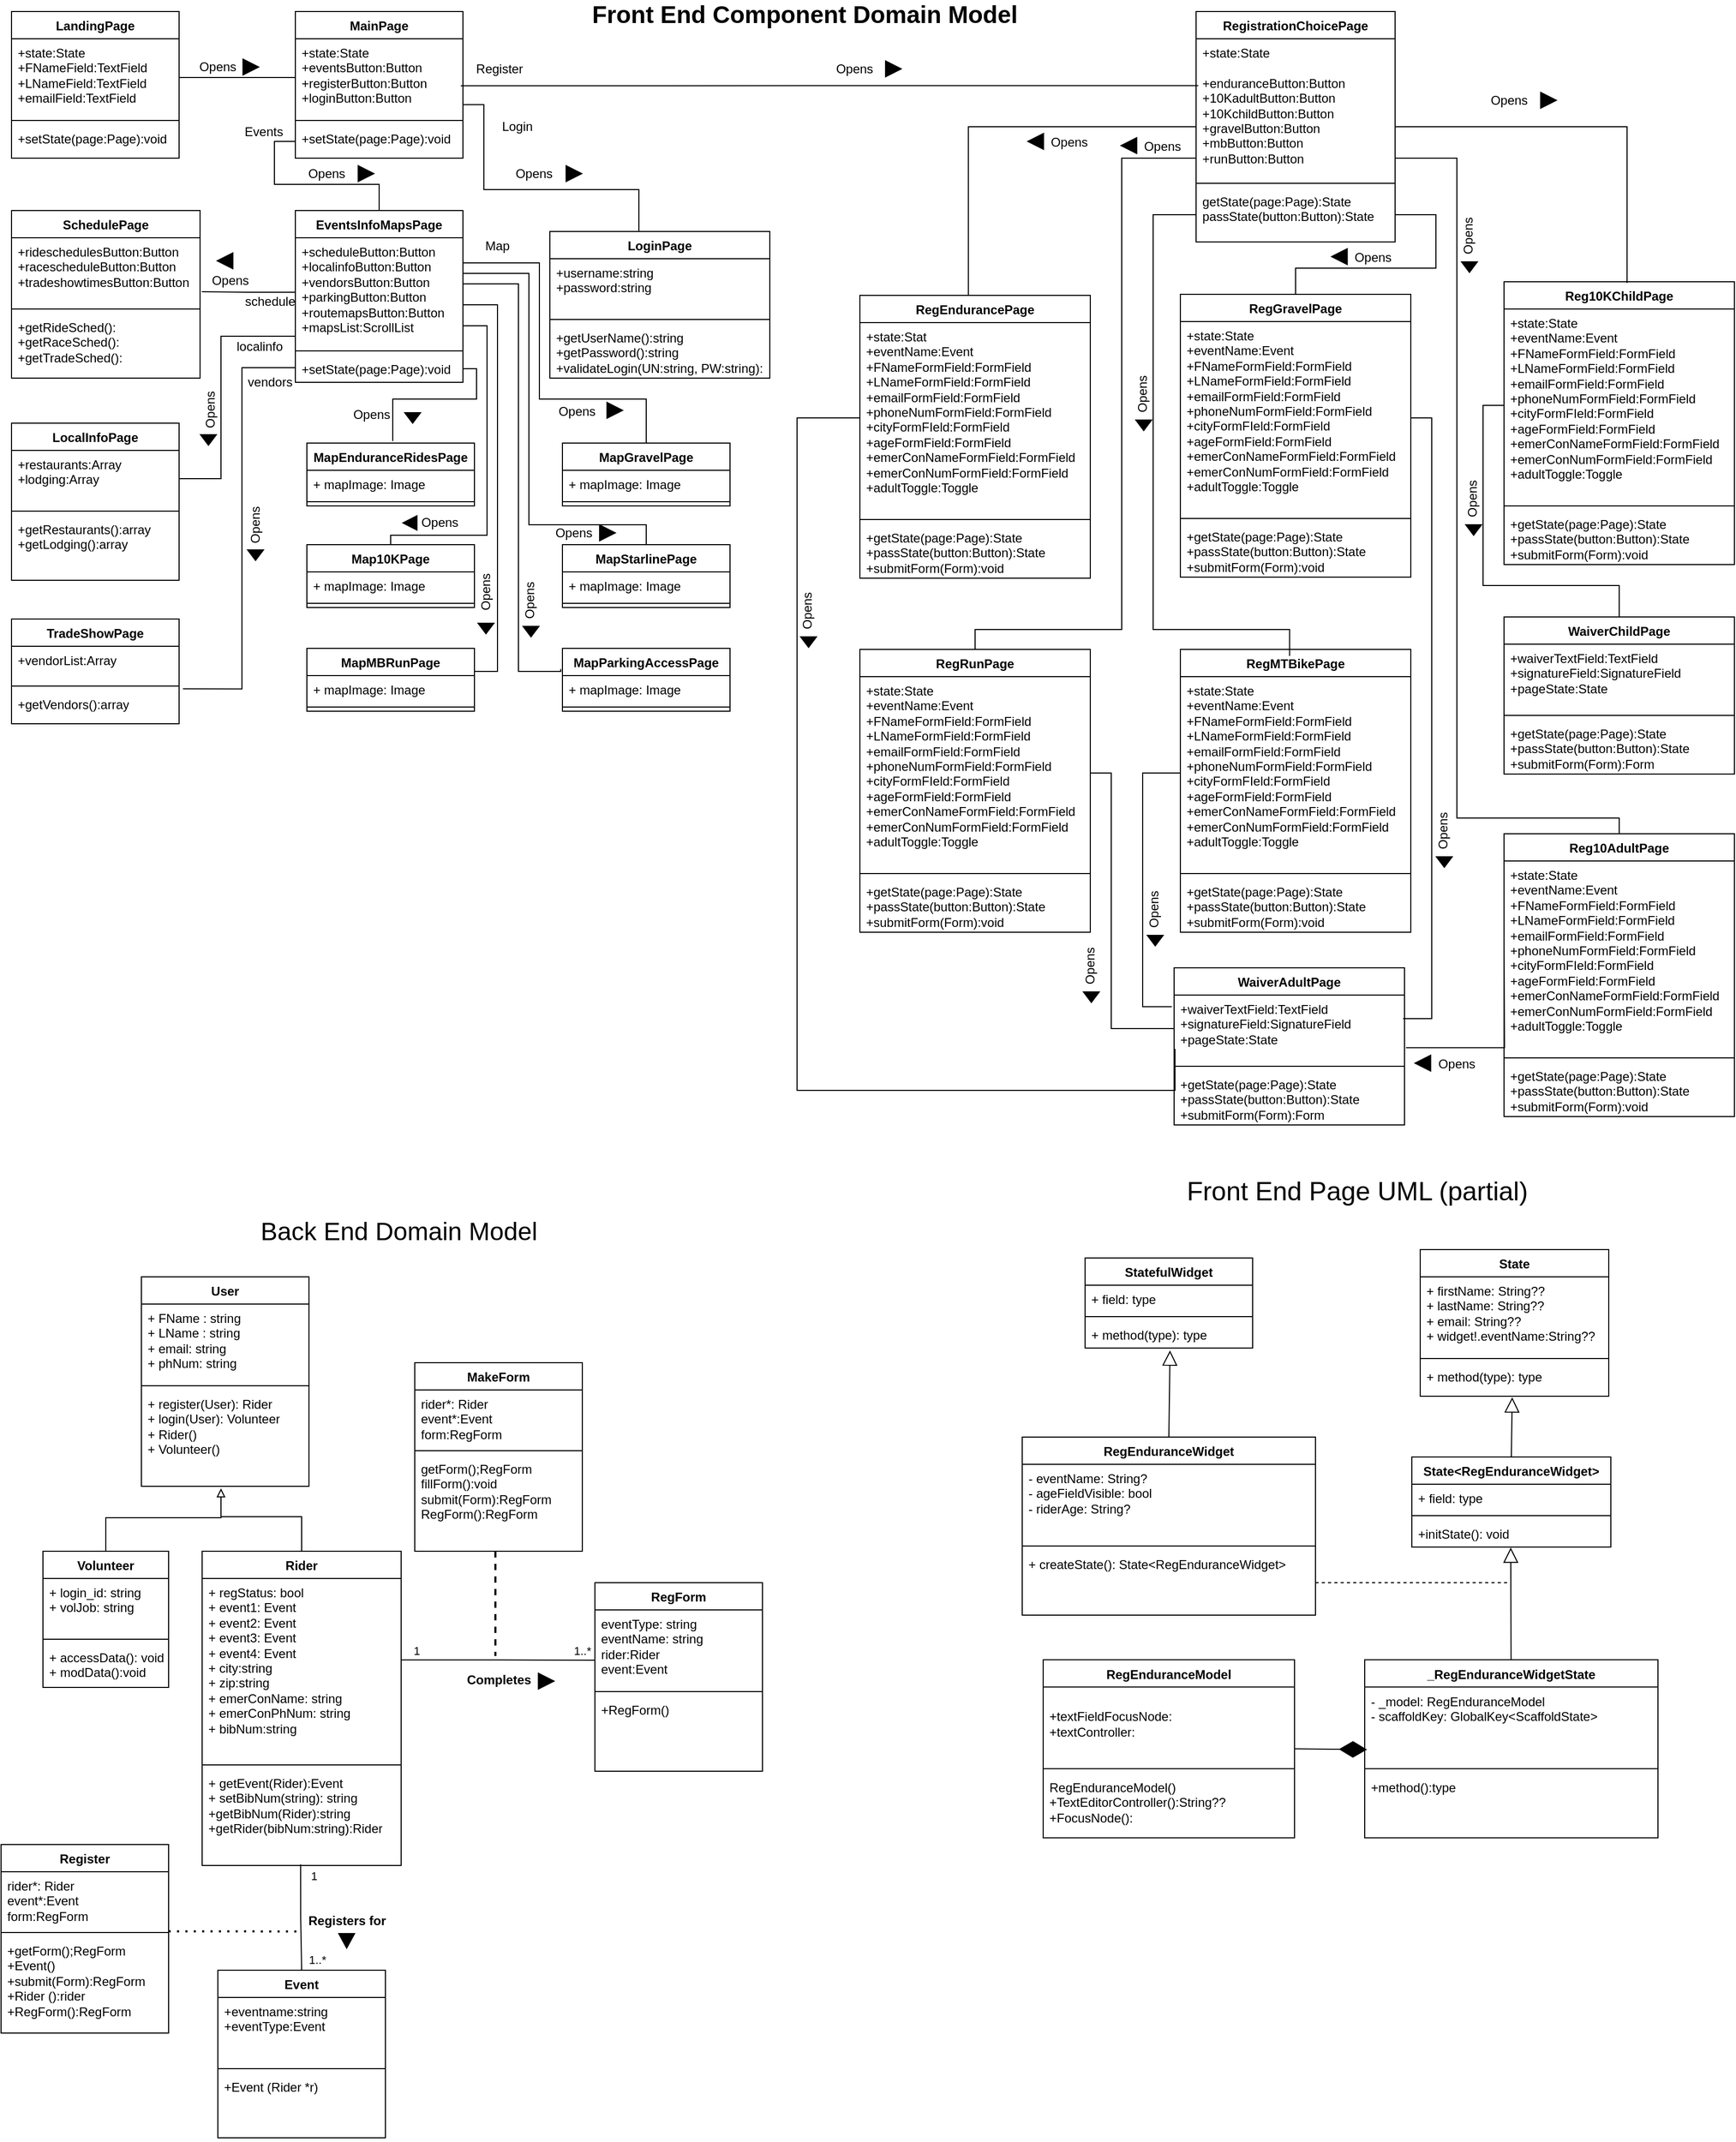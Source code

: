 <mxfile version="26.1.0">
  <diagram name="Page-1" id="c4acf3e9-155e-7222-9cf6-157b1a14988f">
    <mxGraphModel dx="2049" dy="2203" grid="1" gridSize="10" guides="1" tooltips="1" connect="1" arrows="1" fold="1" page="1" pageScale="1" pageWidth="850" pageHeight="1100" background="none" math="0" shadow="0">
      <root>
        <mxCell id="0" />
        <mxCell id="1" parent="0" />
        <mxCell id="pYM4KknxGki9qGqo0QUS-39" value="User" style="swimlane;fontStyle=1;align=center;verticalAlign=top;childLayout=stackLayout;horizontal=1;startSize=26;horizontalStack=0;resizeParent=1;resizeParentMax=0;resizeLast=0;collapsible=1;marginBottom=0;whiteSpace=wrap;html=1;" parent="1" vertex="1">
          <mxGeometry x="164" y="138" width="160" height="200" as="geometry">
            <mxRectangle x="40" y="410" width="60" height="30" as="alternateBounds" />
          </mxGeometry>
        </mxCell>
        <mxCell id="pYM4KknxGki9qGqo0QUS-69" value="+ FName&amp;nbsp;: string&amp;nbsp;&lt;div&gt;+ LName&amp;nbsp;: string&lt;/div&gt;&lt;div&gt;&lt;span style=&quot;background-color: transparent; color: light-dark(rgb(0, 0, 0), rgb(255, 255, 255));&quot;&gt;+ email: string&lt;/span&gt;&lt;/div&gt;&lt;div&gt;+ phNum: string&lt;span style=&quot;background-color: transparent; color: light-dark(rgb(0, 0, 0), rgb(255, 255, 255));&quot;&gt;&lt;/span&gt;&lt;/div&gt;&lt;div&gt;&amp;nbsp;&lt;/div&gt;&lt;div&gt;&amp;nbsp;&lt;/div&gt;&lt;div&gt;&amp;nbsp;&lt;/div&gt;" style="text;strokeColor=none;fillColor=none;align=left;verticalAlign=top;spacingLeft=4;spacingRight=4;overflow=hidden;rotatable=0;points=[[0,0.5],[1,0.5]];portConstraint=eastwest;whiteSpace=wrap;html=1;" parent="pYM4KknxGki9qGqo0QUS-39" vertex="1">
          <mxGeometry y="26" width="160" height="74" as="geometry" />
        </mxCell>
        <mxCell id="pYM4KknxGki9qGqo0QUS-41" value="" style="line;strokeWidth=1;fillColor=none;align=left;verticalAlign=middle;spacingTop=-1;spacingLeft=3;spacingRight=3;rotatable=0;labelPosition=right;points=[];portConstraint=eastwest;strokeColor=inherit;" parent="pYM4KknxGki9qGqo0QUS-39" vertex="1">
          <mxGeometry y="100" width="160" height="8" as="geometry" />
        </mxCell>
        <mxCell id="pYM4KknxGki9qGqo0QUS-85" value="+ register(User): Rider&lt;div&gt;+ login(User): Volunteer&lt;/div&gt;&lt;div&gt;+ Rider()&lt;/div&gt;&lt;div&gt;+ Volunteer()&lt;/div&gt;" style="text;strokeColor=none;fillColor=none;align=left;verticalAlign=top;spacingLeft=4;spacingRight=4;overflow=hidden;rotatable=0;points=[[0,0.5],[1,0.5]];portConstraint=eastwest;whiteSpace=wrap;html=1;" parent="pYM4KknxGki9qGqo0QUS-39" vertex="1">
          <mxGeometry y="108" width="160" height="92" as="geometry" />
        </mxCell>
        <mxCell id="pYM4KknxGki9qGqo0QUS-47" value="Volunteer" style="swimlane;fontStyle=1;align=center;verticalAlign=top;childLayout=stackLayout;horizontal=1;startSize=26;horizontalStack=0;resizeParent=1;resizeParentMax=0;resizeLast=0;collapsible=1;marginBottom=0;whiteSpace=wrap;html=1;" parent="1" vertex="1">
          <mxGeometry x="70" y="400" width="120" height="130" as="geometry">
            <mxRectangle x="360" y="430" width="90" height="30" as="alternateBounds" />
          </mxGeometry>
        </mxCell>
        <mxCell id="pYM4KknxGki9qGqo0QUS-65" value="+ login_id: string&lt;div&gt;+ volJob: string&amp;nbsp;&lt;/div&gt;&lt;div&gt;&lt;br&gt;&lt;/div&gt;" style="text;strokeColor=none;fillColor=none;align=left;verticalAlign=top;spacingLeft=4;spacingRight=4;overflow=hidden;rotatable=0;points=[[0,0.5],[1,0.5]];portConstraint=eastwest;whiteSpace=wrap;html=1;" parent="pYM4KknxGki9qGqo0QUS-47" vertex="1">
          <mxGeometry y="26" width="120" height="54" as="geometry" />
        </mxCell>
        <mxCell id="pYM4KknxGki9qGqo0QUS-49" value="" style="line;strokeWidth=1;fillColor=none;align=left;verticalAlign=middle;spacingTop=-1;spacingLeft=3;spacingRight=3;rotatable=0;labelPosition=right;points=[];portConstraint=eastwest;strokeColor=inherit;" parent="pYM4KknxGki9qGqo0QUS-47" vertex="1">
          <mxGeometry y="80" width="120" height="8" as="geometry" />
        </mxCell>
        <mxCell id="pYM4KknxGki9qGqo0QUS-50" value="+ accessData(): void&lt;div&gt;+ modData():void&lt;/div&gt;" style="text;strokeColor=none;fillColor=none;align=left;verticalAlign=top;spacingLeft=4;spacingRight=4;overflow=hidden;rotatable=0;points=[[0,0.5],[1,0.5]];portConstraint=eastwest;whiteSpace=wrap;html=1;" parent="pYM4KknxGki9qGqo0QUS-47" vertex="1">
          <mxGeometry y="88" width="120" height="42" as="geometry" />
        </mxCell>
        <mxCell id="pYM4KknxGki9qGqo0QUS-51" value="Rider" style="swimlane;fontStyle=1;align=center;verticalAlign=top;childLayout=stackLayout;horizontal=1;startSize=26;horizontalStack=0;resizeParent=1;resizeParentMax=0;resizeLast=0;collapsible=1;marginBottom=0;whiteSpace=wrap;html=1;" parent="1" vertex="1">
          <mxGeometry x="222" y="400" width="190" height="300" as="geometry">
            <mxRectangle x="360" y="120" width="70" height="30" as="alternateBounds" />
          </mxGeometry>
        </mxCell>
        <mxCell id="pYM4KknxGki9qGqo0QUS-97" value="+ regStatus: bool&lt;div&gt;+ event1: Event&lt;/div&gt;&lt;div&gt;+ event2: Event&lt;/div&gt;&lt;div&gt;+ event3: Event&lt;/div&gt;&lt;div&gt;+ event4: Event&lt;/div&gt;&lt;div&gt;+ city:string&lt;/div&gt;&lt;div&gt;&lt;span style=&quot;background-color: transparent; color: light-dark(rgb(0, 0, 0), rgb(255, 255, 255));&quot;&gt;+ zip:string&lt;/span&gt;&lt;/div&gt;&lt;div&gt;&lt;span style=&quot;background-color: transparent; color: light-dark(rgb(0, 0, 0), rgb(255, 255, 255));&quot;&gt;+ emerConName: string&lt;/span&gt;&lt;/div&gt;&lt;div&gt;&lt;span style=&quot;background-color: transparent; color: light-dark(rgb(0, 0, 0), rgb(255, 255, 255));&quot;&gt;+ emerConPhNum: string&lt;/span&gt;&lt;/div&gt;&lt;div&gt;+ bibNum:string&lt;/div&gt;&lt;div&gt;&lt;br&gt;&lt;/div&gt;" style="text;strokeColor=none;fillColor=none;align=left;verticalAlign=top;spacingLeft=4;spacingRight=4;overflow=hidden;rotatable=0;points=[[0,0.5],[1,0.5]];portConstraint=eastwest;whiteSpace=wrap;html=1;" parent="pYM4KknxGki9qGqo0QUS-51" vertex="1">
          <mxGeometry y="26" width="190" height="174" as="geometry" />
        </mxCell>
        <mxCell id="pYM4KknxGki9qGqo0QUS-53" value="" style="line;strokeWidth=1;fillColor=none;align=left;verticalAlign=middle;spacingTop=-1;spacingLeft=3;spacingRight=3;rotatable=0;labelPosition=right;points=[];portConstraint=eastwest;strokeColor=inherit;" parent="pYM4KknxGki9qGqo0QUS-51" vertex="1">
          <mxGeometry y="200" width="190" height="8" as="geometry" />
        </mxCell>
        <mxCell id="d70GMvGcP12yl__OMH9Z-12" value="&lt;div&gt;&lt;span style=&quot;background-color: transparent; color: light-dark(rgb(0, 0, 0), rgb(255, 255, 255));&quot;&gt;+ getEvent(Rider):Event&lt;/span&gt;&lt;/div&gt;&lt;div&gt;+ setBibNum(string): string&lt;/div&gt;&lt;div&gt;+getBibNum(Rider):string&lt;/div&gt;&lt;div&gt;+getRider(bibNum:string):Rider&lt;/div&gt;" style="text;strokeColor=none;fillColor=none;align=left;verticalAlign=top;spacingLeft=4;spacingRight=4;overflow=hidden;rotatable=0;points=[[0,0.5],[1,0.5]];portConstraint=eastwest;whiteSpace=wrap;html=1;" parent="pYM4KknxGki9qGqo0QUS-51" vertex="1">
          <mxGeometry y="208" width="190" height="92" as="geometry" />
        </mxCell>
        <mxCell id="pYM4KknxGki9qGqo0QUS-106" value="Register" style="swimlane;fontStyle=1;align=center;verticalAlign=top;childLayout=stackLayout;horizontal=1;startSize=26;horizontalStack=0;resizeParent=1;resizeParentMax=0;resizeLast=0;collapsible=1;marginBottom=0;whiteSpace=wrap;html=1;" parent="1" vertex="1">
          <mxGeometry x="30" y="680" width="160" height="180" as="geometry" />
        </mxCell>
        <mxCell id="pYM4KknxGki9qGqo0QUS-107" value="rider*: Rider&lt;div&gt;event*:Event&lt;/div&gt;&lt;div&gt;form:RegForm&lt;/div&gt;" style="text;strokeColor=none;fillColor=none;align=left;verticalAlign=top;spacingLeft=4;spacingRight=4;overflow=hidden;rotatable=0;points=[[0,0.5],[1,0.5]];portConstraint=eastwest;whiteSpace=wrap;html=1;" parent="pYM4KknxGki9qGqo0QUS-106" vertex="1">
          <mxGeometry y="26" width="160" height="54" as="geometry" />
        </mxCell>
        <mxCell id="pYM4KknxGki9qGqo0QUS-108" value="" style="line;strokeWidth=1;fillColor=none;align=left;verticalAlign=middle;spacingTop=-1;spacingLeft=3;spacingRight=3;rotatable=0;labelPosition=right;points=[];portConstraint=eastwest;strokeColor=inherit;" parent="pYM4KknxGki9qGqo0QUS-106" vertex="1">
          <mxGeometry y="80" width="160" height="8" as="geometry" />
        </mxCell>
        <mxCell id="pYM4KknxGki9qGqo0QUS-109" value="+getForm();RegForm&lt;div&gt;+Event()&lt;/div&gt;&lt;div&gt;+submit(Form):RegForm&lt;/div&gt;&lt;div&gt;+Rider ():rider&lt;/div&gt;&lt;div&gt;+RegForm():RegForm&lt;/div&gt;&lt;div&gt;&lt;br&gt;&lt;/div&gt;" style="text;strokeColor=none;fillColor=none;align=left;verticalAlign=top;spacingLeft=4;spacingRight=4;overflow=hidden;rotatable=0;points=[[0,0.5],[1,0.5]];portConstraint=eastwest;whiteSpace=wrap;html=1;" parent="pYM4KknxGki9qGqo0QUS-106" vertex="1">
          <mxGeometry y="88" width="160" height="92" as="geometry" />
        </mxCell>
        <mxCell id="pYM4KknxGki9qGqo0QUS-114" value="Event" style="swimlane;fontStyle=1;align=center;verticalAlign=top;childLayout=stackLayout;horizontal=1;startSize=26;horizontalStack=0;resizeParent=1;resizeParentMax=0;resizeLast=0;collapsible=1;marginBottom=0;whiteSpace=wrap;html=1;" parent="1" vertex="1">
          <mxGeometry x="237" y="800" width="160" height="160" as="geometry" />
        </mxCell>
        <mxCell id="pYM4KknxGki9qGqo0QUS-115" value="+eventname:string&lt;div&gt;+eventType:Event&lt;/div&gt;&lt;div&gt;&lt;br&gt;&lt;/div&gt;" style="text;strokeColor=none;fillColor=none;align=left;verticalAlign=top;spacingLeft=4;spacingRight=4;overflow=hidden;rotatable=0;points=[[0,0.5],[1,0.5]];portConstraint=eastwest;whiteSpace=wrap;html=1;" parent="pYM4KknxGki9qGqo0QUS-114" vertex="1">
          <mxGeometry y="26" width="160" height="64" as="geometry" />
        </mxCell>
        <mxCell id="pYM4KknxGki9qGqo0QUS-116" value="" style="line;strokeWidth=1;fillColor=none;align=left;verticalAlign=middle;spacingTop=-1;spacingLeft=3;spacingRight=3;rotatable=0;labelPosition=right;points=[];portConstraint=eastwest;strokeColor=inherit;" parent="pYM4KknxGki9qGqo0QUS-114" vertex="1">
          <mxGeometry y="90" width="160" height="8" as="geometry" />
        </mxCell>
        <mxCell id="pYM4KknxGki9qGqo0QUS-117" value="+Event (Rider *r)" style="text;strokeColor=none;fillColor=none;align=left;verticalAlign=top;spacingLeft=4;spacingRight=4;overflow=hidden;rotatable=0;points=[[0,0.5],[1,0.5]];portConstraint=eastwest;whiteSpace=wrap;html=1;" parent="pYM4KknxGki9qGqo0QUS-114" vertex="1">
          <mxGeometry y="98" width="160" height="62" as="geometry" />
        </mxCell>
        <mxCell id="pYM4KknxGki9qGqo0QUS-122" value="MainPage" style="swimlane;fontStyle=1;align=center;verticalAlign=top;childLayout=stackLayout;horizontal=1;startSize=26;horizontalStack=0;resizeParent=1;resizeParentMax=0;resizeLast=0;collapsible=1;marginBottom=0;whiteSpace=wrap;html=1;" parent="1" vertex="1">
          <mxGeometry x="311" y="-1070" width="160" height="140" as="geometry" />
        </mxCell>
        <mxCell id="pYM4KknxGki9qGqo0QUS-123" value="+state:State&lt;div&gt;+eventsButton:Button&lt;/div&gt;&lt;div&gt;+registerButton:Button&lt;/div&gt;&lt;div&gt;+loginButton:Button&lt;/div&gt;" style="text;strokeColor=none;fillColor=none;align=left;verticalAlign=top;spacingLeft=4;spacingRight=4;overflow=hidden;rotatable=0;points=[[0,0.5],[1,0.5]];portConstraint=eastwest;whiteSpace=wrap;html=1;" parent="pYM4KknxGki9qGqo0QUS-122" vertex="1">
          <mxGeometry y="26" width="160" height="74" as="geometry" />
        </mxCell>
        <mxCell id="pYM4KknxGki9qGqo0QUS-124" value="" style="line;strokeWidth=1;fillColor=none;align=left;verticalAlign=middle;spacingTop=-1;spacingLeft=3;spacingRight=3;rotatable=0;labelPosition=right;points=[];portConstraint=eastwest;strokeColor=inherit;" parent="pYM4KknxGki9qGqo0QUS-122" vertex="1">
          <mxGeometry y="100" width="160" height="8" as="geometry" />
        </mxCell>
        <mxCell id="pYM4KknxGki9qGqo0QUS-125" value="+setState(page:Page):void" style="text;strokeColor=none;fillColor=none;align=left;verticalAlign=top;spacingLeft=4;spacingRight=4;overflow=hidden;rotatable=0;points=[[0,0.5],[1,0.5]];portConstraint=eastwest;whiteSpace=wrap;html=1;" parent="pYM4KknxGki9qGqo0QUS-122" vertex="1">
          <mxGeometry y="108" width="160" height="32" as="geometry" />
        </mxCell>
        <mxCell id="pYM4KknxGki9qGqo0QUS-126" value="RegistrationChoicePage" style="swimlane;fontStyle=1;align=center;verticalAlign=top;childLayout=stackLayout;horizontal=1;startSize=26;horizontalStack=0;resizeParent=1;resizeParentMax=0;resizeLast=0;collapsible=1;marginBottom=0;whiteSpace=wrap;html=1;" parent="1" vertex="1">
          <mxGeometry x="1171" y="-1070" width="190" height="220" as="geometry" />
        </mxCell>
        <mxCell id="pYM4KknxGki9qGqo0QUS-127" value="&lt;div&gt;+state:State&lt;/div&gt;&lt;div&gt;&lt;br&gt;&lt;/div&gt;&lt;div&gt;+enduranceButton:Button&lt;/div&gt;&lt;div&gt;+10KadultButton:Button&lt;/div&gt;&lt;div&gt;+10KchildButton:Button&lt;/div&gt;&lt;div&gt;+gravelButton:Button&lt;/div&gt;&lt;div&gt;+mbButton:Button&lt;/div&gt;&lt;div&gt;+runButton:Button&lt;/div&gt;" style="text;strokeColor=none;fillColor=none;align=left;verticalAlign=top;spacingLeft=4;spacingRight=4;overflow=hidden;rotatable=0;points=[[0,0.5],[1,0.5]];portConstraint=eastwest;whiteSpace=wrap;html=1;" parent="pYM4KknxGki9qGqo0QUS-126" vertex="1">
          <mxGeometry y="26" width="190" height="134" as="geometry" />
        </mxCell>
        <mxCell id="pYM4KknxGki9qGqo0QUS-128" value="" style="line;strokeWidth=1;fillColor=none;align=left;verticalAlign=middle;spacingTop=-1;spacingLeft=3;spacingRight=3;rotatable=0;labelPosition=right;points=[];portConstraint=eastwest;strokeColor=inherit;" parent="pYM4KknxGki9qGqo0QUS-126" vertex="1">
          <mxGeometry y="160" width="190" height="8" as="geometry" />
        </mxCell>
        <mxCell id="pYM4KknxGki9qGqo0QUS-129" value="getState(page:Page):State&lt;div&gt;passState(button:Button):State&lt;/div&gt;" style="text;strokeColor=none;fillColor=none;align=left;verticalAlign=top;spacingLeft=4;spacingRight=4;overflow=hidden;rotatable=0;points=[[0,0.5],[1,0.5]];portConstraint=eastwest;whiteSpace=wrap;html=1;" parent="pYM4KknxGki9qGqo0QUS-126" vertex="1">
          <mxGeometry y="168" width="190" height="52" as="geometry" />
        </mxCell>
        <mxCell id="pYM4KknxGki9qGqo0QUS-130" value="EventsInfoMapsPage" style="swimlane;fontStyle=1;align=center;verticalAlign=top;childLayout=stackLayout;horizontal=1;startSize=26;horizontalStack=0;resizeParent=1;resizeParentMax=0;resizeLast=0;collapsible=1;marginBottom=0;whiteSpace=wrap;html=1;" parent="1" vertex="1">
          <mxGeometry x="311" y="-880" width="160" height="164" as="geometry" />
        </mxCell>
        <mxCell id="pYM4KknxGki9qGqo0QUS-131" value="&lt;div&gt;+scheduleButton:Button&lt;/div&gt;&lt;div&gt;+localinfoButton:Button&lt;/div&gt;&lt;div&gt;&lt;div&gt;+vendorsButton:Button&lt;/div&gt;&lt;/div&gt;&lt;div&gt;&lt;div&gt;+parkingButton:Button&lt;/div&gt;&lt;/div&gt;&lt;div&gt;+routemapsButton:Button&lt;/div&gt;&lt;div&gt;+mapsList:ScrollList&lt;/div&gt;&lt;div&gt;&lt;br&gt;&lt;/div&gt;" style="text;strokeColor=none;fillColor=none;align=left;verticalAlign=top;spacingLeft=4;spacingRight=4;overflow=hidden;rotatable=0;points=[[0,0.5],[1,0.5]];portConstraint=eastwest;whiteSpace=wrap;html=1;" parent="pYM4KknxGki9qGqo0QUS-130" vertex="1">
          <mxGeometry y="26" width="160" height="104" as="geometry" />
        </mxCell>
        <mxCell id="pYM4KknxGki9qGqo0QUS-132" value="" style="line;strokeWidth=1;fillColor=none;align=left;verticalAlign=middle;spacingTop=-1;spacingLeft=3;spacingRight=3;rotatable=0;labelPosition=right;points=[];portConstraint=eastwest;strokeColor=inherit;" parent="pYM4KknxGki9qGqo0QUS-130" vertex="1">
          <mxGeometry y="130" width="160" height="8" as="geometry" />
        </mxCell>
        <mxCell id="LJZgHr9To_zfwPelsCcP-102" style="edgeStyle=orthogonalEdgeStyle;rounded=0;orthogonalLoop=1;jettySize=auto;html=1;exitX=1;exitY=0.5;exitDx=0;exitDy=0;endArrow=none;startFill=0;" parent="pYM4KknxGki9qGqo0QUS-130" source="pYM4KknxGki9qGqo0QUS-133" edge="1">
          <mxGeometry relative="1" as="geometry">
            <mxPoint x="93" y="220" as="targetPoint" />
            <Array as="points">
              <mxPoint x="173" y="151" />
              <mxPoint x="173" y="180" />
              <mxPoint x="93" y="180" />
            </Array>
          </mxGeometry>
        </mxCell>
        <mxCell id="pYM4KknxGki9qGqo0QUS-133" value="+setState(page:Page):void" style="text;strokeColor=none;fillColor=none;align=left;verticalAlign=top;spacingLeft=4;spacingRight=4;overflow=hidden;rotatable=0;points=[[0,0.5],[1,0.5]];portConstraint=eastwest;whiteSpace=wrap;html=1;" parent="pYM4KknxGki9qGqo0QUS-130" vertex="1">
          <mxGeometry y="138" width="160" height="26" as="geometry" />
        </mxCell>
        <mxCell id="pYM4KknxGki9qGqo0QUS-134" value="MapEnduranceRidesPage" style="swimlane;fontStyle=1;align=center;verticalAlign=top;childLayout=stackLayout;horizontal=1;startSize=26;horizontalStack=0;resizeParent=1;resizeParentMax=0;resizeLast=0;collapsible=1;marginBottom=0;whiteSpace=wrap;html=1;" parent="1" vertex="1">
          <mxGeometry x="322" y="-658" width="160" height="60" as="geometry" />
        </mxCell>
        <mxCell id="pYM4KknxGki9qGqo0QUS-135" value="+ mapImage: Image" style="text;strokeColor=none;fillColor=none;align=left;verticalAlign=top;spacingLeft=4;spacingRight=4;overflow=hidden;rotatable=0;points=[[0,0.5],[1,0.5]];portConstraint=eastwest;whiteSpace=wrap;html=1;" parent="pYM4KknxGki9qGqo0QUS-134" vertex="1">
          <mxGeometry y="26" width="160" height="26" as="geometry" />
        </mxCell>
        <mxCell id="pYM4KknxGki9qGqo0QUS-136" value="" style="line;strokeWidth=1;fillColor=none;align=left;verticalAlign=middle;spacingTop=-1;spacingLeft=3;spacingRight=3;rotatable=0;labelPosition=right;points=[];portConstraint=eastwest;strokeColor=inherit;" parent="pYM4KknxGki9qGqo0QUS-134" vertex="1">
          <mxGeometry y="52" width="160" height="8" as="geometry" />
        </mxCell>
        <mxCell id="pYM4KknxGki9qGqo0QUS-138" value="TradeShowPage" style="swimlane;fontStyle=1;align=center;verticalAlign=top;childLayout=stackLayout;horizontal=1;startSize=26;horizontalStack=0;resizeParent=1;resizeParentMax=0;resizeLast=0;collapsible=1;marginBottom=0;whiteSpace=wrap;html=1;" parent="1" vertex="1">
          <mxGeometry x="40" y="-490" width="160" height="100" as="geometry" />
        </mxCell>
        <mxCell id="pYM4KknxGki9qGqo0QUS-139" value="+vendorList:Array&lt;div&gt;&lt;br&gt;&lt;/div&gt;" style="text;strokeColor=none;fillColor=none;align=left;verticalAlign=top;spacingLeft=4;spacingRight=4;overflow=hidden;rotatable=0;points=[[0,0.5],[1,0.5]];portConstraint=eastwest;whiteSpace=wrap;html=1;" parent="pYM4KknxGki9qGqo0QUS-138" vertex="1">
          <mxGeometry y="26" width="160" height="34" as="geometry" />
        </mxCell>
        <mxCell id="pYM4KknxGki9qGqo0QUS-140" value="" style="line;strokeWidth=1;fillColor=none;align=left;verticalAlign=middle;spacingTop=-1;spacingLeft=3;spacingRight=3;rotatable=0;labelPosition=right;points=[];portConstraint=eastwest;strokeColor=inherit;" parent="pYM4KknxGki9qGqo0QUS-138" vertex="1">
          <mxGeometry y="60" width="160" height="8" as="geometry" />
        </mxCell>
        <mxCell id="pYM4KknxGki9qGqo0QUS-141" value="+getVendors():array&lt;div&gt;&lt;br&gt;&lt;/div&gt;" style="text;strokeColor=none;fillColor=none;align=left;verticalAlign=top;spacingLeft=4;spacingRight=4;overflow=hidden;rotatable=0;points=[[0,0.5],[1,0.5]];portConstraint=eastwest;whiteSpace=wrap;html=1;" parent="pYM4KknxGki9qGqo0QUS-138" vertex="1">
          <mxGeometry y="68" width="160" height="32" as="geometry" />
        </mxCell>
        <mxCell id="pYM4KknxGki9qGqo0QUS-142" value="SchedulePage" style="swimlane;fontStyle=1;align=center;verticalAlign=top;childLayout=stackLayout;horizontal=1;startSize=26;horizontalStack=0;resizeParent=1;resizeParentMax=0;resizeLast=0;collapsible=1;marginBottom=0;whiteSpace=wrap;html=1;" parent="1" vertex="1">
          <mxGeometry x="40" y="-880" width="180" height="160" as="geometry" />
        </mxCell>
        <mxCell id="pYM4KknxGki9qGqo0QUS-143" value="&lt;div&gt;+rideschedulesButton:Button&lt;/div&gt;&lt;div&gt;+racescheduleButton:Button&lt;/div&gt;&lt;div&gt;+tradeshowtimesButton:Button&lt;/div&gt;&lt;div&gt;&lt;br&gt;&lt;/div&gt;&lt;div&gt;&lt;br&gt;&lt;/div&gt;" style="text;strokeColor=none;fillColor=none;align=left;verticalAlign=top;spacingLeft=4;spacingRight=4;overflow=hidden;rotatable=0;points=[[0,0.5],[1,0.5]];portConstraint=eastwest;whiteSpace=wrap;html=1;" parent="pYM4KknxGki9qGqo0QUS-142" vertex="1">
          <mxGeometry y="26" width="180" height="64" as="geometry" />
        </mxCell>
        <mxCell id="pYM4KknxGki9qGqo0QUS-144" value="" style="line;strokeWidth=1;fillColor=none;align=left;verticalAlign=middle;spacingTop=-1;spacingLeft=3;spacingRight=3;rotatable=0;labelPosition=right;points=[];portConstraint=eastwest;strokeColor=inherit;" parent="pYM4KknxGki9qGqo0QUS-142" vertex="1">
          <mxGeometry y="90" width="180" height="8" as="geometry" />
        </mxCell>
        <mxCell id="pYM4KknxGki9qGqo0QUS-145" value="+getRideSched():&lt;div&gt;+getRaceSched():&lt;/div&gt;&lt;div&gt;+getTradeSched():&lt;/div&gt;" style="text;strokeColor=none;fillColor=none;align=left;verticalAlign=top;spacingLeft=4;spacingRight=4;overflow=hidden;rotatable=0;points=[[0,0.5],[1,0.5]];portConstraint=eastwest;whiteSpace=wrap;html=1;" parent="pYM4KknxGki9qGqo0QUS-142" vertex="1">
          <mxGeometry y="98" width="180" height="62" as="geometry" />
        </mxCell>
        <mxCell id="d70GMvGcP12yl__OMH9Z-14" value="RegForm" style="swimlane;fontStyle=1;align=center;verticalAlign=top;childLayout=stackLayout;horizontal=1;startSize=26;horizontalStack=0;resizeParent=1;resizeParentMax=0;resizeLast=0;collapsible=1;marginBottom=0;whiteSpace=wrap;html=1;" parent="1" vertex="1">
          <mxGeometry x="597" y="430" width="160" height="180" as="geometry" />
        </mxCell>
        <mxCell id="d70GMvGcP12yl__OMH9Z-15" value="eventType: string&lt;div&gt;eventName: string&lt;/div&gt;&lt;div&gt;rider:Rider&lt;/div&gt;&lt;div&gt;event:Event&lt;/div&gt;" style="text;strokeColor=none;fillColor=none;align=left;verticalAlign=top;spacingLeft=4;spacingRight=4;overflow=hidden;rotatable=0;points=[[0,0.5],[1,0.5]];portConstraint=eastwest;whiteSpace=wrap;html=1;" parent="d70GMvGcP12yl__OMH9Z-14" vertex="1">
          <mxGeometry y="26" width="160" height="74" as="geometry" />
        </mxCell>
        <mxCell id="d70GMvGcP12yl__OMH9Z-16" value="" style="line;strokeWidth=1;fillColor=none;align=left;verticalAlign=middle;spacingTop=-1;spacingLeft=3;spacingRight=3;rotatable=0;labelPosition=right;points=[];portConstraint=eastwest;strokeColor=inherit;" parent="d70GMvGcP12yl__OMH9Z-14" vertex="1">
          <mxGeometry y="100" width="160" height="8" as="geometry" />
        </mxCell>
        <mxCell id="d70GMvGcP12yl__OMH9Z-17" value="+RegForm()" style="text;strokeColor=none;fillColor=none;align=left;verticalAlign=top;spacingLeft=4;spacingRight=4;overflow=hidden;rotatable=0;points=[[0,0.5],[1,0.5]];portConstraint=eastwest;whiteSpace=wrap;html=1;" parent="d70GMvGcP12yl__OMH9Z-14" vertex="1">
          <mxGeometry y="108" width="160" height="72" as="geometry" />
        </mxCell>
        <mxCell id="d70GMvGcP12yl__OMH9Z-32" value="" style="endArrow=block;html=1;rounded=0;endFill=0;strokeWidth=1;edgeStyle=elbowEdgeStyle;elbow=vertical;exitX=0.5;exitY=0;exitDx=0;exitDy=0;" parent="1" source="pYM4KknxGki9qGqo0QUS-47" edge="1">
          <mxGeometry width="50" height="50" relative="1" as="geometry">
            <mxPoint x="115" y="408" as="sourcePoint" />
            <mxPoint x="240" y="340" as="targetPoint" />
            <Array as="points">
              <mxPoint x="383" y="368" />
            </Array>
          </mxGeometry>
        </mxCell>
        <mxCell id="d70GMvGcP12yl__OMH9Z-33" value="" style="endArrow=none;html=1;rounded=0;endFill=0;strokeWidth=1;edgeStyle=elbowEdgeStyle;elbow=vertical;exitX=0.5;exitY=0;exitDx=0;exitDy=0;startFill=0;" parent="1" source="pYM4KknxGki9qGqo0QUS-51" edge="1">
          <mxGeometry width="50" height="50" relative="1" as="geometry">
            <mxPoint x="352" y="380" as="sourcePoint" />
            <mxPoint x="240" y="360" as="targetPoint" />
            <Array as="points">
              <mxPoint x="302" y="367" />
            </Array>
          </mxGeometry>
        </mxCell>
        <mxCell id="d70GMvGcP12yl__OMH9Z-36" value="" style="endArrow=none;html=1;edgeStyle=orthogonalEdgeStyle;rounded=0;exitX=1;exitY=0.447;exitDx=0;exitDy=0;exitPerimeter=0;entryX=-0.002;entryY=0.648;entryDx=0;entryDy=0;entryPerimeter=0;" parent="1" source="pYM4KknxGki9qGqo0QUS-97" target="d70GMvGcP12yl__OMH9Z-15" edge="1">
          <mxGeometry relative="1" as="geometry">
            <mxPoint x="830" y="500" as="sourcePoint" />
            <mxPoint x="590" y="504" as="targetPoint" />
          </mxGeometry>
        </mxCell>
        <mxCell id="d70GMvGcP12yl__OMH9Z-37" value="1" style="edgeLabel;resizable=0;html=1;align=left;verticalAlign=bottom;" parent="d70GMvGcP12yl__OMH9Z-36" connectable="0" vertex="1">
          <mxGeometry x="-1" relative="1" as="geometry">
            <mxPoint x="10" as="offset" />
          </mxGeometry>
        </mxCell>
        <mxCell id="d70GMvGcP12yl__OMH9Z-39" value="Completes" style="text;align=center;fontStyle=1;verticalAlign=middle;spacingLeft=3;spacingRight=3;strokeColor=none;rotatable=0;points=[[0,0.5],[1,0.5]];portConstraint=eastwest;html=1;" parent="1" vertex="1">
          <mxGeometry x="465" y="510" width="80" height="26" as="geometry" />
        </mxCell>
        <mxCell id="d70GMvGcP12yl__OMH9Z-40" value="" style="shape=mxgraph.arrows2.wedgeArrow;html=1;bendable=0;startWidth=7.586;fillColor=strokeColor;defaultFillColor=invert;defaultGradientColor=invert;rounded=0;" parent="1" edge="1">
          <mxGeometry width="100" height="100" relative="1" as="geometry">
            <mxPoint x="543" y="524" as="sourcePoint" />
            <mxPoint x="558" y="524" as="targetPoint" />
          </mxGeometry>
        </mxCell>
        <mxCell id="JsiSuxxwU8sM0iO7odkz-2" value="Front End Component Domain Model" style="text;align=center;fontStyle=1;verticalAlign=middle;spacingLeft=3;spacingRight=3;strokeColor=none;rotatable=0;points=[[0,0.5],[1,0.5]];portConstraint=eastwest;html=1;fontSize=23;" parent="1" vertex="1">
          <mxGeometry x="757" y="-1080" width="80" height="26" as="geometry" />
        </mxCell>
        <mxCell id="JsiSuxxwU8sM0iO7odkz-6" value="" style="endArrow=none;dashed=1;html=1;strokeWidth=2;rounded=0;" parent="1" edge="1">
          <mxGeometry width="50" height="50" relative="1" as="geometry">
            <mxPoint x="502" y="400" as="sourcePoint" />
            <mxPoint x="502" y="500" as="targetPoint" />
          </mxGeometry>
        </mxCell>
        <mxCell id="JsiSuxxwU8sM0iO7odkz-8" value="1..*" style="edgeLabel;resizable=0;html=1;align=left;verticalAlign=bottom;" parent="1" connectable="0" vertex="1">
          <mxGeometry x="575.33" y="503.604" as="geometry" />
        </mxCell>
        <mxCell id="JsiSuxxwU8sM0iO7odkz-9" value="" style="endArrow=none;html=1;edgeStyle=orthogonalEdgeStyle;rounded=0;exitX=0.495;exitY=0.989;exitDx=0;exitDy=0;exitPerimeter=0;entryX=0.5;entryY=0;entryDx=0;entryDy=0;" parent="1" source="d70GMvGcP12yl__OMH9Z-12" target="pYM4KknxGki9qGqo0QUS-114" edge="1">
          <mxGeometry relative="1" as="geometry">
            <mxPoint x="343" y="750" as="sourcePoint" />
            <mxPoint x="590" y="750" as="targetPoint" />
          </mxGeometry>
        </mxCell>
        <mxCell id="JsiSuxxwU8sM0iO7odkz-10" value="1" style="edgeLabel;resizable=0;html=1;align=left;verticalAlign=bottom;" parent="JsiSuxxwU8sM0iO7odkz-9" connectable="0" vertex="1">
          <mxGeometry x="-1" relative="1" as="geometry">
            <mxPoint x="8" y="20" as="offset" />
          </mxGeometry>
        </mxCell>
        <mxCell id="JsiSuxxwU8sM0iO7odkz-12" value="Registers for" style="text;align=center;fontStyle=1;verticalAlign=middle;spacingLeft=3;spacingRight=3;strokeColor=none;rotatable=0;points=[[0,0.5],[1,0.5]];portConstraint=eastwest;html=1;" parent="1" vertex="1">
          <mxGeometry x="320" y="740" width="80" height="26" as="geometry" />
        </mxCell>
        <mxCell id="JsiSuxxwU8sM0iO7odkz-13" value="1..*" style="edgeLabel;resizable=0;html=1;align=left;verticalAlign=bottom;" parent="1" connectable="0" vertex="1">
          <mxGeometry x="322.33" y="798.604" as="geometry" />
        </mxCell>
        <mxCell id="JsiSuxxwU8sM0iO7odkz-14" value="" style="shape=mxgraph.arrows2.wedgeArrow;html=1;bendable=0;startWidth=7.586;fillColor=strokeColor;defaultFillColor=invert;defaultGradientColor=invert;rounded=0;" parent="1" edge="1">
          <mxGeometry width="100" height="100" relative="1" as="geometry">
            <mxPoint x="360" y="765" as="sourcePoint" />
            <mxPoint x="360" y="779" as="targetPoint" />
          </mxGeometry>
        </mxCell>
        <mxCell id="JsiSuxxwU8sM0iO7odkz-15" value="MakeForm" style="swimlane;fontStyle=1;align=center;verticalAlign=top;childLayout=stackLayout;horizontal=1;startSize=26;horizontalStack=0;resizeParent=1;resizeParentMax=0;resizeLast=0;collapsible=1;marginBottom=0;whiteSpace=wrap;html=1;" parent="1" vertex="1">
          <mxGeometry x="425" y="220" width="160" height="180" as="geometry" />
        </mxCell>
        <mxCell id="JsiSuxxwU8sM0iO7odkz-16" value="rider*: Rider&lt;div&gt;event*:Event&lt;/div&gt;&lt;div&gt;form:RegForm&lt;/div&gt;" style="text;strokeColor=none;fillColor=none;align=left;verticalAlign=top;spacingLeft=4;spacingRight=4;overflow=hidden;rotatable=0;points=[[0,0.5],[1,0.5]];portConstraint=eastwest;whiteSpace=wrap;html=1;" parent="JsiSuxxwU8sM0iO7odkz-15" vertex="1">
          <mxGeometry y="26" width="160" height="54" as="geometry" />
        </mxCell>
        <mxCell id="JsiSuxxwU8sM0iO7odkz-17" value="" style="line;strokeWidth=1;fillColor=none;align=left;verticalAlign=middle;spacingTop=-1;spacingLeft=3;spacingRight=3;rotatable=0;labelPosition=right;points=[];portConstraint=eastwest;strokeColor=inherit;" parent="JsiSuxxwU8sM0iO7odkz-15" vertex="1">
          <mxGeometry y="80" width="160" height="8" as="geometry" />
        </mxCell>
        <mxCell id="JsiSuxxwU8sM0iO7odkz-18" value="getForm();RegForm&lt;div&gt;fillForm():void&lt;/div&gt;&lt;div&gt;submit(Form):RegForm&lt;/div&gt;&lt;div&gt;RegForm():RegForm&lt;/div&gt;&lt;div&gt;&lt;br&gt;&lt;/div&gt;" style="text;strokeColor=none;fillColor=none;align=left;verticalAlign=top;spacingLeft=4;spacingRight=4;overflow=hidden;rotatable=0;points=[[0,0.5],[1,0.5]];portConstraint=eastwest;whiteSpace=wrap;html=1;" parent="JsiSuxxwU8sM0iO7odkz-15" vertex="1">
          <mxGeometry y="88" width="160" height="92" as="geometry" />
        </mxCell>
        <mxCell id="JsiSuxxwU8sM0iO7odkz-19" value="" style="endArrow=none;dashed=1;html=1;dashPattern=1 3;strokeWidth=2;rounded=0;exitX=1;exitY=0.351;exitDx=0;exitDy=0;exitPerimeter=0;" parent="1" source="pYM4KknxGki9qGqo0QUS-108" edge="1">
          <mxGeometry width="50" height="50" relative="1" as="geometry">
            <mxPoint x="195.68" y="763.4" as="sourcePoint" />
            <mxPoint x="316" y="763" as="targetPoint" />
          </mxGeometry>
        </mxCell>
        <mxCell id="JsiSuxxwU8sM0iO7odkz-20" value="Back End Domain Model" style="text;html=1;align=center;verticalAlign=middle;whiteSpace=wrap;rounded=0;fontSize=24;" parent="1" vertex="1">
          <mxGeometry x="245.33" y="80" width="330" height="30" as="geometry" />
        </mxCell>
        <mxCell id="JsiSuxxwU8sM0iO7odkz-56" value="LandingPage" style="swimlane;fontStyle=1;align=center;verticalAlign=top;childLayout=stackLayout;horizontal=1;startSize=26;horizontalStack=0;resizeParent=1;resizeParentMax=0;resizeLast=0;collapsible=1;marginBottom=0;whiteSpace=wrap;html=1;" parent="1" vertex="1">
          <mxGeometry x="40" y="-1070" width="160" height="140" as="geometry" />
        </mxCell>
        <mxCell id="JsiSuxxwU8sM0iO7odkz-57" value="+state:State&lt;div&gt;+FNameField:TextField&lt;/div&gt;&lt;div&gt;+LNameField:TextField&lt;/div&gt;&lt;div&gt;+emailField:TextField&lt;/div&gt;" style="text;strokeColor=none;fillColor=none;align=left;verticalAlign=top;spacingLeft=4;spacingRight=4;overflow=hidden;rotatable=0;points=[[0,0.5],[1,0.5]];portConstraint=eastwest;whiteSpace=wrap;html=1;" parent="JsiSuxxwU8sM0iO7odkz-56" vertex="1">
          <mxGeometry y="26" width="160" height="74" as="geometry" />
        </mxCell>
        <mxCell id="JsiSuxxwU8sM0iO7odkz-58" value="" style="line;strokeWidth=1;fillColor=none;align=left;verticalAlign=middle;spacingTop=-1;spacingLeft=3;spacingRight=3;rotatable=0;labelPosition=right;points=[];portConstraint=eastwest;strokeColor=inherit;" parent="JsiSuxxwU8sM0iO7odkz-56" vertex="1">
          <mxGeometry y="100" width="160" height="8" as="geometry" />
        </mxCell>
        <mxCell id="JsiSuxxwU8sM0iO7odkz-59" value="+setState(page:Page):void" style="text;strokeColor=none;fillColor=none;align=left;verticalAlign=top;spacingLeft=4;spacingRight=4;overflow=hidden;rotatable=0;points=[[0,0.5],[1,0.5]];portConstraint=eastwest;whiteSpace=wrap;html=1;" parent="JsiSuxxwU8sM0iO7odkz-56" vertex="1">
          <mxGeometry y="108" width="160" height="32" as="geometry" />
        </mxCell>
        <mxCell id="LJZgHr9To_zfwPelsCcP-1" value="RegEndurancePage" style="swimlane;fontStyle=1;align=center;verticalAlign=top;childLayout=stackLayout;horizontal=1;startSize=26;horizontalStack=0;resizeParent=1;resizeParentMax=0;resizeLast=0;collapsible=1;marginBottom=0;whiteSpace=wrap;html=1;" parent="1" vertex="1">
          <mxGeometry x="850" y="-799" width="220" height="270" as="geometry" />
        </mxCell>
        <mxCell id="LJZgHr9To_zfwPelsCcP-2" value="&lt;div&gt;+state:Stat&lt;/div&gt;&lt;div&gt;+eventName:Event&lt;/div&gt;&lt;div&gt;+FNameFormField:FormField&lt;/div&gt;&lt;div&gt;+LNameFormField:FormField&lt;/div&gt;&lt;div&gt;+emailFormField:FormField&lt;/div&gt;&lt;div&gt;+phoneNumFormField:FormField&lt;/div&gt;&lt;div&gt;+cityFormFIeld:FormField&lt;/div&gt;&lt;div&gt;+ageFormField:FormField&lt;/div&gt;&lt;div&gt;+emerConNameFormField:FormField&lt;/div&gt;&lt;div&gt;+emerConNumFormField:FormField&lt;/div&gt;&lt;div&gt;+adultToggle:Toggle&lt;/div&gt;" style="text;strokeColor=none;fillColor=none;align=left;verticalAlign=top;spacingLeft=4;spacingRight=4;overflow=hidden;rotatable=0;points=[[0,0.5],[1,0.5]];portConstraint=eastwest;whiteSpace=wrap;html=1;" parent="LJZgHr9To_zfwPelsCcP-1" vertex="1">
          <mxGeometry y="26" width="220" height="184" as="geometry" />
        </mxCell>
        <mxCell id="LJZgHr9To_zfwPelsCcP-3" value="" style="line;strokeWidth=1;fillColor=none;align=left;verticalAlign=middle;spacingTop=-1;spacingLeft=3;spacingRight=3;rotatable=0;labelPosition=right;points=[];portConstraint=eastwest;strokeColor=inherit;" parent="LJZgHr9To_zfwPelsCcP-1" vertex="1">
          <mxGeometry y="210" width="220" height="8" as="geometry" />
        </mxCell>
        <mxCell id="LJZgHr9To_zfwPelsCcP-4" value="+getState(page:Page):State&lt;div&gt;+passState(button:Button):State&lt;/div&gt;&lt;div&gt;+submitForm(Form):void&lt;/div&gt;" style="text;strokeColor=none;fillColor=none;align=left;verticalAlign=top;spacingLeft=4;spacingRight=4;overflow=hidden;rotatable=0;points=[[0,0.5],[1,0.5]];portConstraint=eastwest;whiteSpace=wrap;html=1;" parent="LJZgHr9To_zfwPelsCcP-1" vertex="1">
          <mxGeometry y="218" width="220" height="52" as="geometry" />
        </mxCell>
        <mxCell id="LJZgHr9To_zfwPelsCcP-6" value="LocalInfoPage" style="swimlane;fontStyle=1;align=center;verticalAlign=top;childLayout=stackLayout;horizontal=1;startSize=26;horizontalStack=0;resizeParent=1;resizeParentMax=0;resizeLast=0;collapsible=1;marginBottom=0;whiteSpace=wrap;html=1;" parent="1" vertex="1">
          <mxGeometry x="40" y="-677" width="160" height="150" as="geometry" />
        </mxCell>
        <mxCell id="LJZgHr9To_zfwPelsCcP-7" value="+restaurants:Array&lt;div&gt;+lodging:Array&lt;/div&gt;" style="text;strokeColor=none;fillColor=none;align=left;verticalAlign=top;spacingLeft=4;spacingRight=4;overflow=hidden;rotatable=0;points=[[0,0.5],[1,0.5]];portConstraint=eastwest;whiteSpace=wrap;html=1;" parent="LJZgHr9To_zfwPelsCcP-6" vertex="1">
          <mxGeometry y="26" width="160" height="54" as="geometry" />
        </mxCell>
        <mxCell id="LJZgHr9To_zfwPelsCcP-8" value="" style="line;strokeWidth=1;fillColor=none;align=left;verticalAlign=middle;spacingTop=-1;spacingLeft=3;spacingRight=3;rotatable=0;labelPosition=right;points=[];portConstraint=eastwest;strokeColor=inherit;" parent="LJZgHr9To_zfwPelsCcP-6" vertex="1">
          <mxGeometry y="80" width="160" height="8" as="geometry" />
        </mxCell>
        <mxCell id="LJZgHr9To_zfwPelsCcP-9" value="+getRestaurants():array&lt;div&gt;+getLodging():array&lt;/div&gt;" style="text;strokeColor=none;fillColor=none;align=left;verticalAlign=top;spacingLeft=4;spacingRight=4;overflow=hidden;rotatable=0;points=[[0,0.5],[1,0.5]];portConstraint=eastwest;whiteSpace=wrap;html=1;" parent="LJZgHr9To_zfwPelsCcP-6" vertex="1">
          <mxGeometry y="88" width="160" height="62" as="geometry" />
        </mxCell>
        <mxCell id="LJZgHr9To_zfwPelsCcP-10" value="LoginPage" style="swimlane;fontStyle=1;align=center;verticalAlign=top;childLayout=stackLayout;horizontal=1;startSize=26;horizontalStack=0;resizeParent=1;resizeParentMax=0;resizeLast=0;collapsible=1;marginBottom=0;whiteSpace=wrap;html=1;" parent="1" vertex="1">
          <mxGeometry x="554" y="-860" width="210" height="140" as="geometry" />
        </mxCell>
        <mxCell id="LJZgHr9To_zfwPelsCcP-11" value="&lt;div&gt;+username:string&lt;/div&gt;+password:string&lt;div&gt;&lt;br&gt;&lt;/div&gt;" style="text;strokeColor=none;fillColor=none;align=left;verticalAlign=top;spacingLeft=4;spacingRight=4;overflow=hidden;rotatable=0;points=[[0,0.5],[1,0.5]];portConstraint=eastwest;whiteSpace=wrap;html=1;" parent="LJZgHr9To_zfwPelsCcP-10" vertex="1">
          <mxGeometry y="26" width="210" height="54" as="geometry" />
        </mxCell>
        <mxCell id="LJZgHr9To_zfwPelsCcP-12" value="" style="line;strokeWidth=1;fillColor=none;align=left;verticalAlign=middle;spacingTop=-1;spacingLeft=3;spacingRight=3;rotatable=0;labelPosition=right;points=[];portConstraint=eastwest;strokeColor=inherit;" parent="LJZgHr9To_zfwPelsCcP-10" vertex="1">
          <mxGeometry y="80" width="210" height="8" as="geometry" />
        </mxCell>
        <mxCell id="LJZgHr9To_zfwPelsCcP-13" value="+getUserName():string&lt;div&gt;+getPassword():string&lt;/div&gt;&lt;div&gt;+validateLogin(UN:string, PW:string):&lt;/div&gt;" style="text;strokeColor=none;fillColor=none;align=left;verticalAlign=top;spacingLeft=4;spacingRight=4;overflow=hidden;rotatable=0;points=[[0,0.5],[1,0.5]];portConstraint=eastwest;whiteSpace=wrap;html=1;" parent="LJZgHr9To_zfwPelsCcP-10" vertex="1">
          <mxGeometry y="88" width="210" height="52" as="geometry" />
        </mxCell>
        <mxCell id="LJZgHr9To_zfwPelsCcP-14" value="RegGravelPage" style="swimlane;fontStyle=1;align=center;verticalAlign=top;childLayout=stackLayout;horizontal=1;startSize=26;horizontalStack=0;resizeParent=1;resizeParentMax=0;resizeLast=0;collapsible=1;marginBottom=0;whiteSpace=wrap;html=1;" parent="1" vertex="1">
          <mxGeometry x="1156" y="-800" width="220" height="270" as="geometry" />
        </mxCell>
        <mxCell id="LJZgHr9To_zfwPelsCcP-15" value="&lt;div&gt;+state:State&lt;/div&gt;&lt;div&gt;+eventName:Event&lt;/div&gt;&lt;div&gt;&lt;span style=&quot;background-color: transparent; color: light-dark(rgb(0, 0, 0), rgb(255, 255, 255));&quot;&gt;+FNameFormField:FormField&lt;/span&gt;&lt;/div&gt;&lt;div&gt;+LNameFormField:FormField&lt;/div&gt;&lt;div&gt;+emailFormField:FormField&lt;/div&gt;&lt;div&gt;+phoneNumFormField:FormField&lt;/div&gt;&lt;div&gt;+cityFormFIeld:FormField&lt;/div&gt;&lt;div&gt;+ageFormField:FormField&lt;/div&gt;&lt;div&gt;+emerConNameFormField:FormField&lt;/div&gt;&lt;div&gt;+emerConNumFormField:FormField&lt;/div&gt;&lt;div&gt;+adultToggle:Toggle&lt;/div&gt;" style="text;strokeColor=none;fillColor=none;align=left;verticalAlign=top;spacingLeft=4;spacingRight=4;overflow=hidden;rotatable=0;points=[[0,0.5],[1,0.5]];portConstraint=eastwest;whiteSpace=wrap;html=1;" parent="LJZgHr9To_zfwPelsCcP-14" vertex="1">
          <mxGeometry y="26" width="220" height="184" as="geometry" />
        </mxCell>
        <mxCell id="LJZgHr9To_zfwPelsCcP-16" value="" style="line;strokeWidth=1;fillColor=none;align=left;verticalAlign=middle;spacingTop=-1;spacingLeft=3;spacingRight=3;rotatable=0;labelPosition=right;points=[];portConstraint=eastwest;strokeColor=inherit;" parent="LJZgHr9To_zfwPelsCcP-14" vertex="1">
          <mxGeometry y="210" width="220" height="8" as="geometry" />
        </mxCell>
        <mxCell id="LJZgHr9To_zfwPelsCcP-17" value="+getState(page:Page):State&lt;div&gt;+passState(button:Button):State&lt;/div&gt;&lt;div&gt;+submitForm(Form):void&lt;/div&gt;" style="text;strokeColor=none;fillColor=none;align=left;verticalAlign=top;spacingLeft=4;spacingRight=4;overflow=hidden;rotatable=0;points=[[0,0.5],[1,0.5]];portConstraint=eastwest;whiteSpace=wrap;html=1;" parent="LJZgHr9To_zfwPelsCcP-14" vertex="1">
          <mxGeometry y="218" width="220" height="52" as="geometry" />
        </mxCell>
        <mxCell id="LJZgHr9To_zfwPelsCcP-18" value="RegRunPage" style="swimlane;fontStyle=1;align=center;verticalAlign=top;childLayout=stackLayout;horizontal=1;startSize=26;horizontalStack=0;resizeParent=1;resizeParentMax=0;resizeLast=0;collapsible=1;marginBottom=0;whiteSpace=wrap;html=1;" parent="1" vertex="1">
          <mxGeometry x="850" y="-461" width="220" height="270" as="geometry" />
        </mxCell>
        <mxCell id="LJZgHr9To_zfwPelsCcP-19" value="&lt;div&gt;+state:State&lt;/div&gt;&lt;div&gt;&lt;div&gt;+eventName:Event&lt;/div&gt;&lt;/div&gt;&lt;div&gt;&lt;span style=&quot;background-color: transparent; color: light-dark(rgb(0, 0, 0), rgb(255, 255, 255));&quot;&gt;+FNameFormField:FormField&lt;/span&gt;&lt;/div&gt;&lt;div&gt;+LNameFormField:FormField&lt;/div&gt;&lt;div&gt;+emailFormField:FormField&lt;/div&gt;&lt;div&gt;+phoneNumFormField:FormField&lt;/div&gt;&lt;div&gt;+cityFormFIeld:FormField&lt;/div&gt;&lt;div&gt;+ageFormField:FormField&lt;/div&gt;&lt;div&gt;+emerConNameFormField:FormField&lt;/div&gt;&lt;div&gt;+emerConNumFormField:FormField&lt;/div&gt;&lt;div&gt;+adultToggle:Toggle&lt;/div&gt;" style="text;strokeColor=none;fillColor=none;align=left;verticalAlign=top;spacingLeft=4;spacingRight=4;overflow=hidden;rotatable=0;points=[[0,0.5],[1,0.5]];portConstraint=eastwest;whiteSpace=wrap;html=1;" parent="LJZgHr9To_zfwPelsCcP-18" vertex="1">
          <mxGeometry y="26" width="220" height="184" as="geometry" />
        </mxCell>
        <mxCell id="LJZgHr9To_zfwPelsCcP-20" value="" style="line;strokeWidth=1;fillColor=none;align=left;verticalAlign=middle;spacingTop=-1;spacingLeft=3;spacingRight=3;rotatable=0;labelPosition=right;points=[];portConstraint=eastwest;strokeColor=inherit;" parent="LJZgHr9To_zfwPelsCcP-18" vertex="1">
          <mxGeometry y="210" width="220" height="8" as="geometry" />
        </mxCell>
        <mxCell id="LJZgHr9To_zfwPelsCcP-21" value="+getState(page:Page):State&lt;div&gt;+passState(button:Button):State&lt;/div&gt;&lt;div&gt;+submitForm(Form):void&lt;/div&gt;" style="text;strokeColor=none;fillColor=none;align=left;verticalAlign=top;spacingLeft=4;spacingRight=4;overflow=hidden;rotatable=0;points=[[0,0.5],[1,0.5]];portConstraint=eastwest;whiteSpace=wrap;html=1;" parent="LJZgHr9To_zfwPelsCcP-18" vertex="1">
          <mxGeometry y="218" width="220" height="52" as="geometry" />
        </mxCell>
        <mxCell id="LJZgHr9To_zfwPelsCcP-22" value="Reg10KChildPage" style="swimlane;fontStyle=1;align=center;verticalAlign=top;childLayout=stackLayout;horizontal=1;startSize=26;horizontalStack=0;resizeParent=1;resizeParentMax=0;resizeLast=0;collapsible=1;marginBottom=0;whiteSpace=wrap;html=1;" parent="1" vertex="1">
          <mxGeometry x="1465" y="-812" width="220" height="270" as="geometry" />
        </mxCell>
        <mxCell id="LJZgHr9To_zfwPelsCcP-23" value="&lt;div&gt;+state:State&lt;/div&gt;&lt;div&gt;&lt;div&gt;+eventName:Event&lt;/div&gt;&lt;/div&gt;&lt;div&gt;&lt;span style=&quot;background-color: transparent; color: light-dark(rgb(0, 0, 0), rgb(255, 255, 255));&quot;&gt;+FNameFormField:FormField&lt;/span&gt;&lt;/div&gt;&lt;div&gt;+LNameFormField:FormField&lt;/div&gt;&lt;div&gt;+emailFormField:FormField&lt;/div&gt;&lt;div&gt;+phoneNumFormField:FormField&lt;/div&gt;&lt;div&gt;+cityFormFIeld:FormField&lt;/div&gt;&lt;div&gt;+ageFormField:FormField&lt;/div&gt;&lt;div&gt;+emerConNameFormField:FormField&lt;/div&gt;&lt;div&gt;+emerConNumFormField:FormField&lt;/div&gt;&lt;div&gt;+adultToggle:Toggle&lt;/div&gt;" style="text;strokeColor=none;fillColor=none;align=left;verticalAlign=top;spacingLeft=4;spacingRight=4;overflow=hidden;rotatable=0;points=[[0,0.5],[1,0.5]];portConstraint=eastwest;whiteSpace=wrap;html=1;" parent="LJZgHr9To_zfwPelsCcP-22" vertex="1">
          <mxGeometry y="26" width="220" height="184" as="geometry" />
        </mxCell>
        <mxCell id="LJZgHr9To_zfwPelsCcP-24" value="" style="line;strokeWidth=1;fillColor=none;align=left;verticalAlign=middle;spacingTop=-1;spacingLeft=3;spacingRight=3;rotatable=0;labelPosition=right;points=[];portConstraint=eastwest;strokeColor=inherit;" parent="LJZgHr9To_zfwPelsCcP-22" vertex="1">
          <mxGeometry y="210" width="220" height="8" as="geometry" />
        </mxCell>
        <mxCell id="LJZgHr9To_zfwPelsCcP-25" value="+getState(page:Page):State&lt;div&gt;+passState(button:Button):State&lt;/div&gt;&lt;div&gt;+submitForm(Form):void&lt;/div&gt;" style="text;strokeColor=none;fillColor=none;align=left;verticalAlign=top;spacingLeft=4;spacingRight=4;overflow=hidden;rotatable=0;points=[[0,0.5],[1,0.5]];portConstraint=eastwest;whiteSpace=wrap;html=1;" parent="LJZgHr9To_zfwPelsCcP-22" vertex="1">
          <mxGeometry y="218" width="220" height="52" as="geometry" />
        </mxCell>
        <mxCell id="LJZgHr9To_zfwPelsCcP-26" value="RegMTBikePage" style="swimlane;fontStyle=1;align=center;verticalAlign=top;childLayout=stackLayout;horizontal=1;startSize=26;horizontalStack=0;resizeParent=1;resizeParentMax=0;resizeLast=0;collapsible=1;marginBottom=0;whiteSpace=wrap;html=1;" parent="1" vertex="1">
          <mxGeometry x="1156" y="-461" width="220" height="270" as="geometry" />
        </mxCell>
        <mxCell id="LJZgHr9To_zfwPelsCcP-27" value="&lt;div&gt;+state:State&lt;/div&gt;&lt;div&gt;&lt;div&gt;+eventName:Event&lt;/div&gt;&lt;/div&gt;&lt;div&gt;&lt;span style=&quot;background-color: transparent; color: light-dark(rgb(0, 0, 0), rgb(255, 255, 255));&quot;&gt;+FNameFormField:FormField&lt;/span&gt;&lt;/div&gt;&lt;div&gt;+LNameFormField:FormField&lt;/div&gt;&lt;div&gt;+emailFormField:FormField&lt;/div&gt;&lt;div&gt;+phoneNumFormField:FormField&lt;/div&gt;&lt;div&gt;+cityFormFIeld:FormField&lt;/div&gt;&lt;div&gt;+ageFormField:FormField&lt;/div&gt;&lt;div&gt;+emerConNameFormField:FormField&lt;/div&gt;&lt;div&gt;+emerConNumFormField:FormField&lt;/div&gt;&lt;div&gt;+adultToggle:Toggle&lt;/div&gt;" style="text;strokeColor=none;fillColor=none;align=left;verticalAlign=top;spacingLeft=4;spacingRight=4;overflow=hidden;rotatable=0;points=[[0,0.5],[1,0.5]];portConstraint=eastwest;whiteSpace=wrap;html=1;" parent="LJZgHr9To_zfwPelsCcP-26" vertex="1">
          <mxGeometry y="26" width="220" height="184" as="geometry" />
        </mxCell>
        <mxCell id="LJZgHr9To_zfwPelsCcP-28" value="" style="line;strokeWidth=1;fillColor=none;align=left;verticalAlign=middle;spacingTop=-1;spacingLeft=3;spacingRight=3;rotatable=0;labelPosition=right;points=[];portConstraint=eastwest;strokeColor=inherit;" parent="LJZgHr9To_zfwPelsCcP-26" vertex="1">
          <mxGeometry y="210" width="220" height="8" as="geometry" />
        </mxCell>
        <mxCell id="LJZgHr9To_zfwPelsCcP-29" value="+getState(page:Page):State&lt;div&gt;+passState(button:Button):State&lt;/div&gt;&lt;div&gt;+submitForm(Form):void&lt;/div&gt;" style="text;strokeColor=none;fillColor=none;align=left;verticalAlign=top;spacingLeft=4;spacingRight=4;overflow=hidden;rotatable=0;points=[[0,0.5],[1,0.5]];portConstraint=eastwest;whiteSpace=wrap;html=1;" parent="LJZgHr9To_zfwPelsCcP-26" vertex="1">
          <mxGeometry y="218" width="220" height="52" as="geometry" />
        </mxCell>
        <mxCell id="LJZgHr9To_zfwPelsCcP-30" value="Reg10AdultPage" style="swimlane;fontStyle=1;align=center;verticalAlign=top;childLayout=stackLayout;horizontal=1;startSize=26;horizontalStack=0;resizeParent=1;resizeParentMax=0;resizeLast=0;collapsible=1;marginBottom=0;whiteSpace=wrap;html=1;" parent="1" vertex="1">
          <mxGeometry x="1465" y="-285" width="220" height="270" as="geometry" />
        </mxCell>
        <mxCell id="LJZgHr9To_zfwPelsCcP-31" value="&lt;div&gt;+state:State&lt;/div&gt;&lt;div&gt;&lt;div&gt;+eventName:Event&lt;/div&gt;&lt;/div&gt;&lt;div&gt;&lt;span style=&quot;background-color: transparent; color: light-dark(rgb(0, 0, 0), rgb(255, 255, 255));&quot;&gt;+FNameFormField:FormField&lt;/span&gt;&lt;/div&gt;&lt;div&gt;+LNameFormField:FormField&lt;/div&gt;&lt;div&gt;+emailFormField:FormField&lt;/div&gt;&lt;div&gt;+phoneNumFormField:FormField&lt;/div&gt;&lt;div&gt;+cityFormFIeld:FormField&lt;/div&gt;&lt;div&gt;+ageFormField:FormField&lt;/div&gt;&lt;div&gt;+emerConNameFormField:FormField&lt;/div&gt;&lt;div&gt;+emerConNumFormField:FormField&lt;/div&gt;&lt;div&gt;+adultToggle:Toggle&lt;/div&gt;" style="text;strokeColor=none;fillColor=none;align=left;verticalAlign=top;spacingLeft=4;spacingRight=4;overflow=hidden;rotatable=0;points=[[0,0.5],[1,0.5]];portConstraint=eastwest;whiteSpace=wrap;html=1;" parent="LJZgHr9To_zfwPelsCcP-30" vertex="1">
          <mxGeometry y="26" width="220" height="184" as="geometry" />
        </mxCell>
        <mxCell id="LJZgHr9To_zfwPelsCcP-32" value="" style="line;strokeWidth=1;fillColor=none;align=left;verticalAlign=middle;spacingTop=-1;spacingLeft=3;spacingRight=3;rotatable=0;labelPosition=right;points=[];portConstraint=eastwest;strokeColor=inherit;" parent="LJZgHr9To_zfwPelsCcP-30" vertex="1">
          <mxGeometry y="210" width="220" height="8" as="geometry" />
        </mxCell>
        <mxCell id="LJZgHr9To_zfwPelsCcP-33" value="+getState(page:Page):State&lt;div&gt;+passState(button:Button):State&lt;/div&gt;&lt;div&gt;+submitForm(Form):void&lt;/div&gt;" style="text;strokeColor=none;fillColor=none;align=left;verticalAlign=top;spacingLeft=4;spacingRight=4;overflow=hidden;rotatable=0;points=[[0,0.5],[1,0.5]];portConstraint=eastwest;whiteSpace=wrap;html=1;" parent="LJZgHr9To_zfwPelsCcP-30" vertex="1">
          <mxGeometry y="218" width="220" height="52" as="geometry" />
        </mxCell>
        <mxCell id="LJZgHr9To_zfwPelsCcP-34" value="Map10KPage" style="swimlane;fontStyle=1;align=center;verticalAlign=top;childLayout=stackLayout;horizontal=1;startSize=26;horizontalStack=0;resizeParent=1;resizeParentMax=0;resizeLast=0;collapsible=1;marginBottom=0;whiteSpace=wrap;html=1;" parent="1" vertex="1">
          <mxGeometry x="322" y="-561" width="160" height="60" as="geometry" />
        </mxCell>
        <mxCell id="LJZgHr9To_zfwPelsCcP-35" value="+ mapImage: Image" style="text;strokeColor=none;fillColor=none;align=left;verticalAlign=top;spacingLeft=4;spacingRight=4;overflow=hidden;rotatable=0;points=[[0,0.5],[1,0.5]];portConstraint=eastwest;whiteSpace=wrap;html=1;" parent="LJZgHr9To_zfwPelsCcP-34" vertex="1">
          <mxGeometry y="26" width="160" height="26" as="geometry" />
        </mxCell>
        <mxCell id="LJZgHr9To_zfwPelsCcP-36" value="" style="line;strokeWidth=1;fillColor=none;align=left;verticalAlign=middle;spacingTop=-1;spacingLeft=3;spacingRight=3;rotatable=0;labelPosition=right;points=[];portConstraint=eastwest;strokeColor=inherit;" parent="LJZgHr9To_zfwPelsCcP-34" vertex="1">
          <mxGeometry y="52" width="160" height="8" as="geometry" />
        </mxCell>
        <mxCell id="LJZgHr9To_zfwPelsCcP-37" value="MapMBRunPage" style="swimlane;fontStyle=1;align=center;verticalAlign=top;childLayout=stackLayout;horizontal=1;startSize=26;horizontalStack=0;resizeParent=1;resizeParentMax=0;resizeLast=0;collapsible=1;marginBottom=0;whiteSpace=wrap;html=1;" parent="1" vertex="1">
          <mxGeometry x="322" y="-462" width="160" height="60" as="geometry" />
        </mxCell>
        <mxCell id="LJZgHr9To_zfwPelsCcP-38" value="+ mapImage: Image" style="text;strokeColor=none;fillColor=none;align=left;verticalAlign=top;spacingLeft=4;spacingRight=4;overflow=hidden;rotatable=0;points=[[0,0.5],[1,0.5]];portConstraint=eastwest;whiteSpace=wrap;html=1;" parent="LJZgHr9To_zfwPelsCcP-37" vertex="1">
          <mxGeometry y="26" width="160" height="26" as="geometry" />
        </mxCell>
        <mxCell id="LJZgHr9To_zfwPelsCcP-39" value="" style="line;strokeWidth=1;fillColor=none;align=left;verticalAlign=middle;spacingTop=-1;spacingLeft=3;spacingRight=3;rotatable=0;labelPosition=right;points=[];portConstraint=eastwest;strokeColor=inherit;" parent="LJZgHr9To_zfwPelsCcP-37" vertex="1">
          <mxGeometry y="52" width="160" height="8" as="geometry" />
        </mxCell>
        <mxCell id="LJZgHr9To_zfwPelsCcP-40" value="MapParkingAccessPage" style="swimlane;fontStyle=1;align=center;verticalAlign=top;childLayout=stackLayout;horizontal=1;startSize=26;horizontalStack=0;resizeParent=1;resizeParentMax=0;resizeLast=0;collapsible=1;marginBottom=0;whiteSpace=wrap;html=1;" parent="1" vertex="1">
          <mxGeometry x="566" y="-462" width="160" height="60" as="geometry" />
        </mxCell>
        <mxCell id="LJZgHr9To_zfwPelsCcP-41" value="+ mapImage: Image" style="text;strokeColor=none;fillColor=none;align=left;verticalAlign=top;spacingLeft=4;spacingRight=4;overflow=hidden;rotatable=0;points=[[0,0.5],[1,0.5]];portConstraint=eastwest;whiteSpace=wrap;html=1;" parent="LJZgHr9To_zfwPelsCcP-40" vertex="1">
          <mxGeometry y="26" width="160" height="26" as="geometry" />
        </mxCell>
        <mxCell id="LJZgHr9To_zfwPelsCcP-42" value="" style="line;strokeWidth=1;fillColor=none;align=left;verticalAlign=middle;spacingTop=-1;spacingLeft=3;spacingRight=3;rotatable=0;labelPosition=right;points=[];portConstraint=eastwest;strokeColor=inherit;" parent="LJZgHr9To_zfwPelsCcP-40" vertex="1">
          <mxGeometry y="52" width="160" height="8" as="geometry" />
        </mxCell>
        <mxCell id="LJZgHr9To_zfwPelsCcP-43" value="MapGravelPage" style="swimlane;fontStyle=1;align=center;verticalAlign=top;childLayout=stackLayout;horizontal=1;startSize=26;horizontalStack=0;resizeParent=1;resizeParentMax=0;resizeLast=0;collapsible=1;marginBottom=0;whiteSpace=wrap;html=1;" parent="1" vertex="1">
          <mxGeometry x="566" y="-658" width="160" height="60" as="geometry" />
        </mxCell>
        <mxCell id="LJZgHr9To_zfwPelsCcP-44" value="+ mapImage: Image" style="text;strokeColor=none;fillColor=none;align=left;verticalAlign=top;spacingLeft=4;spacingRight=4;overflow=hidden;rotatable=0;points=[[0,0.5],[1,0.5]];portConstraint=eastwest;whiteSpace=wrap;html=1;" parent="LJZgHr9To_zfwPelsCcP-43" vertex="1">
          <mxGeometry y="26" width="160" height="26" as="geometry" />
        </mxCell>
        <mxCell id="LJZgHr9To_zfwPelsCcP-45" value="" style="line;strokeWidth=1;fillColor=none;align=left;verticalAlign=middle;spacingTop=-1;spacingLeft=3;spacingRight=3;rotatable=0;labelPosition=right;points=[];portConstraint=eastwest;strokeColor=inherit;" parent="LJZgHr9To_zfwPelsCcP-43" vertex="1">
          <mxGeometry y="52" width="160" height="8" as="geometry" />
        </mxCell>
        <mxCell id="LJZgHr9To_zfwPelsCcP-46" value="MapStarlinePage" style="swimlane;fontStyle=1;align=center;verticalAlign=top;childLayout=stackLayout;horizontal=1;startSize=26;horizontalStack=0;resizeParent=1;resizeParentMax=0;resizeLast=0;collapsible=1;marginBottom=0;whiteSpace=wrap;html=1;" parent="1" vertex="1">
          <mxGeometry x="566" y="-561" width="160" height="60" as="geometry" />
        </mxCell>
        <mxCell id="LJZgHr9To_zfwPelsCcP-47" value="+ mapImage: Image" style="text;strokeColor=none;fillColor=none;align=left;verticalAlign=top;spacingLeft=4;spacingRight=4;overflow=hidden;rotatable=0;points=[[0,0.5],[1,0.5]];portConstraint=eastwest;whiteSpace=wrap;html=1;" parent="LJZgHr9To_zfwPelsCcP-46" vertex="1">
          <mxGeometry y="26" width="160" height="26" as="geometry" />
        </mxCell>
        <mxCell id="LJZgHr9To_zfwPelsCcP-48" value="" style="line;strokeWidth=1;fillColor=none;align=left;verticalAlign=middle;spacingTop=-1;spacingLeft=3;spacingRight=3;rotatable=0;labelPosition=right;points=[];portConstraint=eastwest;strokeColor=inherit;" parent="LJZgHr9To_zfwPelsCcP-46" vertex="1">
          <mxGeometry y="52" width="160" height="8" as="geometry" />
        </mxCell>
        <mxCell id="LJZgHr9To_zfwPelsCcP-56" value="WaiverAdultPage" style="swimlane;fontStyle=1;align=center;verticalAlign=top;childLayout=stackLayout;horizontal=1;startSize=26;horizontalStack=0;resizeParent=1;resizeParentMax=0;resizeLast=0;collapsible=1;marginBottom=0;whiteSpace=wrap;html=1;" parent="1" vertex="1">
          <mxGeometry x="1150" y="-157" width="220" height="150" as="geometry" />
        </mxCell>
        <mxCell id="LJZgHr9To_zfwPelsCcP-57" value="+waiverTextField:TextField&lt;div&gt;+signatureField:SignatureField&lt;/div&gt;&lt;div&gt;+pageState:State&lt;/div&gt;" style="text;strokeColor=none;fillColor=none;align=left;verticalAlign=top;spacingLeft=4;spacingRight=4;overflow=hidden;rotatable=0;points=[[0,0.5],[1,0.5]];portConstraint=eastwest;whiteSpace=wrap;html=1;" parent="LJZgHr9To_zfwPelsCcP-56" vertex="1">
          <mxGeometry y="26" width="220" height="64" as="geometry" />
        </mxCell>
        <mxCell id="LJZgHr9To_zfwPelsCcP-58" value="" style="line;strokeWidth=1;fillColor=none;align=left;verticalAlign=middle;spacingTop=-1;spacingLeft=3;spacingRight=3;rotatable=0;labelPosition=right;points=[];portConstraint=eastwest;strokeColor=inherit;" parent="LJZgHr9To_zfwPelsCcP-56" vertex="1">
          <mxGeometry y="90" width="220" height="8" as="geometry" />
        </mxCell>
        <mxCell id="LJZgHr9To_zfwPelsCcP-59" value="+getState(page:Page):State&lt;div&gt;+passState(button:Button):State&lt;/div&gt;&lt;div&gt;+submitForm(Form):Form&lt;/div&gt;" style="text;strokeColor=none;fillColor=none;align=left;verticalAlign=top;spacingLeft=4;spacingRight=4;overflow=hidden;rotatable=0;points=[[0,0.5],[1,0.5]];portConstraint=eastwest;whiteSpace=wrap;html=1;" parent="LJZgHr9To_zfwPelsCcP-56" vertex="1">
          <mxGeometry y="98" width="220" height="52" as="geometry" />
        </mxCell>
        <mxCell id="LJZgHr9To_zfwPelsCcP-60" value="WaiverChildPage" style="swimlane;fontStyle=1;align=center;verticalAlign=top;childLayout=stackLayout;horizontal=1;startSize=26;horizontalStack=0;resizeParent=1;resizeParentMax=0;resizeLast=0;collapsible=1;marginBottom=0;whiteSpace=wrap;html=1;" parent="1" vertex="1">
          <mxGeometry x="1465" y="-492" width="220" height="150" as="geometry" />
        </mxCell>
        <mxCell id="LJZgHr9To_zfwPelsCcP-61" value="+waiverTextField:TextField&lt;div&gt;+signatureField:SignatureField&lt;/div&gt;&lt;div&gt;+pageState:State&lt;/div&gt;" style="text;strokeColor=none;fillColor=none;align=left;verticalAlign=top;spacingLeft=4;spacingRight=4;overflow=hidden;rotatable=0;points=[[0,0.5],[1,0.5]];portConstraint=eastwest;whiteSpace=wrap;html=1;" parent="LJZgHr9To_zfwPelsCcP-60" vertex="1">
          <mxGeometry y="26" width="220" height="64" as="geometry" />
        </mxCell>
        <mxCell id="LJZgHr9To_zfwPelsCcP-62" value="" style="line;strokeWidth=1;fillColor=none;align=left;verticalAlign=middle;spacingTop=-1;spacingLeft=3;spacingRight=3;rotatable=0;labelPosition=right;points=[];portConstraint=eastwest;strokeColor=inherit;" parent="LJZgHr9To_zfwPelsCcP-60" vertex="1">
          <mxGeometry y="90" width="220" height="8" as="geometry" />
        </mxCell>
        <mxCell id="LJZgHr9To_zfwPelsCcP-63" value="+getState(page:Page):State&lt;div&gt;+passState(button:Button):State&lt;/div&gt;&lt;div&gt;+submitForm(Form):Form&lt;/div&gt;" style="text;strokeColor=none;fillColor=none;align=left;verticalAlign=top;spacingLeft=4;spacingRight=4;overflow=hidden;rotatable=0;points=[[0,0.5],[1,0.5]];portConstraint=eastwest;whiteSpace=wrap;html=1;" parent="LJZgHr9To_zfwPelsCcP-60" vertex="1">
          <mxGeometry y="98" width="220" height="52" as="geometry" />
        </mxCell>
        <mxCell id="LJZgHr9To_zfwPelsCcP-65" style="edgeStyle=orthogonalEdgeStyle;rounded=0;orthogonalLoop=1;jettySize=auto;html=1;exitX=1;exitY=0.5;exitDx=0;exitDy=0;entryX=0;entryY=0.5;entryDx=0;entryDy=0;endArrow=none;startFill=0;" parent="1" source="JsiSuxxwU8sM0iO7odkz-57" target="pYM4KknxGki9qGqo0QUS-123" edge="1">
          <mxGeometry relative="1" as="geometry" />
        </mxCell>
        <mxCell id="LJZgHr9To_zfwPelsCcP-66" value="Opens" style="text;html=1;align=center;verticalAlign=middle;whiteSpace=wrap;rounded=0;" parent="1" vertex="1">
          <mxGeometry x="207" y="-1032" width="60" height="30" as="geometry" />
        </mxCell>
        <mxCell id="LJZgHr9To_zfwPelsCcP-67" value="" style="shape=mxgraph.arrows2.wedgeArrow;html=1;bendable=0;startWidth=7.586;fillColor=strokeColor;defaultFillColor=invert;defaultGradientColor=invert;rounded=0;" parent="1" edge="1">
          <mxGeometry width="100" height="100" relative="1" as="geometry">
            <mxPoint x="261" y="-1017" as="sourcePoint" />
            <mxPoint x="276" y="-1017" as="targetPoint" />
          </mxGeometry>
        </mxCell>
        <mxCell id="LJZgHr9To_zfwPelsCcP-68" value="Opens" style="text;html=1;align=center;verticalAlign=middle;whiteSpace=wrap;rounded=0;" parent="1" vertex="1">
          <mxGeometry x="311" y="-930" width="60" height="30" as="geometry" />
        </mxCell>
        <mxCell id="LJZgHr9To_zfwPelsCcP-69" value="" style="shape=mxgraph.arrows2.wedgeArrow;html=1;bendable=0;startWidth=7.586;fillColor=strokeColor;defaultFillColor=invert;defaultGradientColor=invert;rounded=0;" parent="1" edge="1">
          <mxGeometry width="100" height="100" relative="1" as="geometry">
            <mxPoint x="371" y="-915.28" as="sourcePoint" />
            <mxPoint x="386" y="-915.28" as="targetPoint" />
          </mxGeometry>
        </mxCell>
        <mxCell id="LJZgHr9To_zfwPelsCcP-70" style="edgeStyle=orthogonalEdgeStyle;rounded=0;orthogonalLoop=1;jettySize=auto;html=1;exitX=0;exitY=0.5;exitDx=0;exitDy=0;entryX=0.5;entryY=0;entryDx=0;entryDy=0;endArrow=none;startFill=0;" parent="1" source="pYM4KknxGki9qGqo0QUS-125" target="pYM4KknxGki9qGqo0QUS-130" edge="1">
          <mxGeometry relative="1" as="geometry" />
        </mxCell>
        <mxCell id="LJZgHr9To_zfwPelsCcP-71" style="edgeStyle=orthogonalEdgeStyle;rounded=0;orthogonalLoop=1;jettySize=auto;html=1;exitX=0.987;exitY=0.606;exitDx=0;exitDy=0;entryX=0.011;entryY=0.334;entryDx=0;entryDy=0;entryPerimeter=0;endArrow=none;startFill=0;exitPerimeter=0;" parent="1" source="pYM4KknxGki9qGqo0QUS-123" target="pYM4KknxGki9qGqo0QUS-127" edge="1">
          <mxGeometry relative="1" as="geometry">
            <mxPoint x="570" y="-995" as="sourcePoint" />
          </mxGeometry>
        </mxCell>
        <mxCell id="LJZgHr9To_zfwPelsCcP-72" value="Opens" style="text;html=1;align=center;verticalAlign=middle;whiteSpace=wrap;rounded=0;" parent="1" vertex="1">
          <mxGeometry x="814.5" y="-1030" width="60" height="30" as="geometry" />
        </mxCell>
        <mxCell id="LJZgHr9To_zfwPelsCcP-73" value="" style="shape=mxgraph.arrows2.wedgeArrow;html=1;bendable=0;startWidth=7.586;fillColor=strokeColor;defaultFillColor=invert;defaultGradientColor=invert;rounded=0;" parent="1" edge="1">
          <mxGeometry width="100" height="100" relative="1" as="geometry">
            <mxPoint x="874.5" y="-1015.28" as="sourcePoint" />
            <mxPoint x="889.5" y="-1015.28" as="targetPoint" />
          </mxGeometry>
        </mxCell>
        <mxCell id="LJZgHr9To_zfwPelsCcP-74" value="Events" style="text;html=1;align=center;verticalAlign=middle;whiteSpace=wrap;rounded=0;" parent="1" vertex="1">
          <mxGeometry x="251" y="-970" width="60" height="30" as="geometry" />
        </mxCell>
        <mxCell id="LJZgHr9To_zfwPelsCcP-77" value="Login" style="text;html=1;align=center;verticalAlign=middle;whiteSpace=wrap;rounded=0;" parent="1" vertex="1">
          <mxGeometry x="493" y="-975" width="60" height="30" as="geometry" />
        </mxCell>
        <mxCell id="LJZgHr9To_zfwPelsCcP-78" style="edgeStyle=orthogonalEdgeStyle;rounded=0;orthogonalLoop=1;jettySize=auto;html=1;exitX=0.999;exitY=0.85;exitDx=0;exitDy=0;endArrow=none;startFill=0;exitPerimeter=0;entryX=0.5;entryY=0;entryDx=0;entryDy=0;" parent="1" source="pYM4KknxGki9qGqo0QUS-123" target="LJZgHr9To_zfwPelsCcP-10" edge="1">
          <mxGeometry relative="1" as="geometry">
            <mxPoint x="498.48" y="-910" as="sourcePoint" />
            <mxPoint x="344" y="-682" as="targetPoint" />
            <Array as="points">
              <mxPoint x="491" y="-981" />
              <mxPoint x="491" y="-900" />
              <mxPoint x="639" y="-900" />
            </Array>
          </mxGeometry>
        </mxCell>
        <mxCell id="LJZgHr9To_zfwPelsCcP-79" value="Opens" style="text;html=1;align=center;verticalAlign=middle;whiteSpace=wrap;rounded=0;" parent="1" vertex="1">
          <mxGeometry x="509" y="-930" width="60" height="30" as="geometry" />
        </mxCell>
        <mxCell id="LJZgHr9To_zfwPelsCcP-81" value="Register" style="text;html=1;align=center;verticalAlign=middle;whiteSpace=wrap;rounded=0;" parent="1" vertex="1">
          <mxGeometry x="476" y="-1030" width="60" height="30" as="geometry" />
        </mxCell>
        <mxCell id="LJZgHr9To_zfwPelsCcP-83" value="" style="shape=mxgraph.arrows2.wedgeArrow;html=1;bendable=0;startWidth=7.586;fillColor=strokeColor;defaultFillColor=invert;defaultGradientColor=invert;rounded=0;" parent="1" edge="1">
          <mxGeometry width="100" height="100" relative="1" as="geometry">
            <mxPoint x="569.5" y="-915.28" as="sourcePoint" />
            <mxPoint x="584.5" y="-915.28" as="targetPoint" />
          </mxGeometry>
        </mxCell>
        <mxCell id="LJZgHr9To_zfwPelsCcP-85" style="edgeStyle=orthogonalEdgeStyle;rounded=0;orthogonalLoop=1;jettySize=auto;html=1;exitX=0;exitY=0.5;exitDx=0;exitDy=0;entryX=1;entryY=0.5;entryDx=0;entryDy=0;endArrow=none;startFill=0;" parent="1" source="pYM4KknxGki9qGqo0QUS-131" target="LJZgHr9To_zfwPelsCcP-7" edge="1">
          <mxGeometry relative="1" as="geometry">
            <Array as="points">
              <mxPoint x="311" y="-760" />
              <mxPoint x="240" y="-760" />
              <mxPoint x="240" y="-624" />
            </Array>
          </mxGeometry>
        </mxCell>
        <mxCell id="LJZgHr9To_zfwPelsCcP-86" style="edgeStyle=orthogonalEdgeStyle;rounded=0;orthogonalLoop=1;jettySize=auto;html=1;exitX=0;exitY=0.5;exitDx=0;exitDy=0;entryX=1.023;entryY=1.196;entryDx=0;entryDy=0;entryPerimeter=0;endArrow=none;startFill=0;" parent="1" source="pYM4KknxGki9qGqo0QUS-131" target="pYM4KknxGki9qGqo0QUS-139" edge="1">
          <mxGeometry relative="1" as="geometry">
            <Array as="points">
              <mxPoint x="311" y="-730" />
              <mxPoint x="260" y="-730" />
              <mxPoint x="260" y="-423" />
            </Array>
          </mxGeometry>
        </mxCell>
        <mxCell id="LJZgHr9To_zfwPelsCcP-88" style="edgeStyle=orthogonalEdgeStyle;rounded=0;orthogonalLoop=1;jettySize=auto;html=1;exitX=1;exitY=0.5;exitDx=0;exitDy=0;entryX=0.5;entryY=0;entryDx=0;entryDy=0;endArrow=none;startFill=0;" parent="1" source="pYM4KknxGki9qGqo0QUS-131" target="LJZgHr9To_zfwPelsCcP-43" edge="1">
          <mxGeometry relative="1" as="geometry">
            <Array as="points">
              <mxPoint x="471" y="-830" />
              <mxPoint x="544" y="-830" />
              <mxPoint x="544" y="-700" />
              <mxPoint x="646" y="-700" />
            </Array>
          </mxGeometry>
        </mxCell>
        <mxCell id="LJZgHr9To_zfwPelsCcP-90" style="edgeStyle=orthogonalEdgeStyle;rounded=0;orthogonalLoop=1;jettySize=auto;html=1;exitX=1;exitY=0.5;exitDx=0;exitDy=0;entryX=0.5;entryY=0;entryDx=0;entryDy=0;endArrow=none;startFill=0;" parent="1" source="pYM4KknxGki9qGqo0QUS-131" target="LJZgHr9To_zfwPelsCcP-46" edge="1">
          <mxGeometry relative="1" as="geometry">
            <Array as="points">
              <mxPoint x="471" y="-820" />
              <mxPoint x="534" y="-820" />
              <mxPoint x="534" y="-580" />
              <mxPoint x="646" y="-580" />
            </Array>
          </mxGeometry>
        </mxCell>
        <mxCell id="LJZgHr9To_zfwPelsCcP-91" style="edgeStyle=orthogonalEdgeStyle;rounded=0;orthogonalLoop=1;jettySize=auto;html=1;exitX=1;exitY=0.5;exitDx=0;exitDy=0;entryX=-0.01;entryY=-0.239;entryDx=0;entryDy=0;entryPerimeter=0;endArrow=none;startFill=0;" parent="1" source="pYM4KknxGki9qGqo0QUS-131" target="LJZgHr9To_zfwPelsCcP-41" edge="1">
          <mxGeometry relative="1" as="geometry">
            <Array as="points">
              <mxPoint x="471" y="-810" />
              <mxPoint x="524" y="-810" />
              <mxPoint x="524" y="-440" />
              <mxPoint x="564" y="-440" />
            </Array>
          </mxGeometry>
        </mxCell>
        <mxCell id="LJZgHr9To_zfwPelsCcP-92" style="edgeStyle=orthogonalEdgeStyle;rounded=0;orthogonalLoop=1;jettySize=auto;html=1;exitX=1;exitY=0.5;exitDx=0;exitDy=0;entryX=0.5;entryY=0;entryDx=0;entryDy=0;endArrow=none;startFill=0;" parent="1" source="pYM4KknxGki9qGqo0QUS-131" target="LJZgHr9To_zfwPelsCcP-34" edge="1">
          <mxGeometry relative="1" as="geometry">
            <Array as="points">
              <mxPoint x="471" y="-770" />
              <mxPoint x="494" y="-770" />
              <mxPoint x="494" y="-570" />
              <mxPoint x="402" y="-570" />
            </Array>
          </mxGeometry>
        </mxCell>
        <mxCell id="LJZgHr9To_zfwPelsCcP-93" style="edgeStyle=orthogonalEdgeStyle;rounded=0;orthogonalLoop=1;jettySize=auto;html=1;exitX=1;exitY=0.5;exitDx=0;exitDy=0;entryX=1;entryY=0.25;entryDx=0;entryDy=0;endArrow=none;startFill=0;" parent="1" source="pYM4KknxGki9qGqo0QUS-131" target="LJZgHr9To_zfwPelsCcP-37" edge="1">
          <mxGeometry relative="1" as="geometry">
            <Array as="points">
              <mxPoint x="471" y="-790" />
              <mxPoint x="504" y="-790" />
              <mxPoint x="504" y="-440" />
              <mxPoint x="482" y="-440" />
            </Array>
          </mxGeometry>
        </mxCell>
        <mxCell id="LJZgHr9To_zfwPelsCcP-95" value="Opens" style="text;html=1;align=center;verticalAlign=middle;whiteSpace=wrap;rounded=0;spacing=0;" parent="1" vertex="1">
          <mxGeometry x="354" y="-700" width="60" height="30" as="geometry" />
        </mxCell>
        <mxCell id="LJZgHr9To_zfwPelsCcP-96" value="" style="shape=mxgraph.arrows2.wedgeArrow;html=1;bendable=0;startWidth=7.586;fillColor=strokeColor;defaultFillColor=invert;defaultGradientColor=invert;rounded=0;" parent="1" edge="1">
          <mxGeometry width="100" height="100" relative="1" as="geometry">
            <mxPoint x="423" y="-687" as="sourcePoint" />
            <mxPoint x="423" y="-677" as="targetPoint" />
          </mxGeometry>
        </mxCell>
        <mxCell id="LJZgHr9To_zfwPelsCcP-98" value="Opens" style="text;html=1;align=center;verticalAlign=middle;whiteSpace=wrap;rounded=0;" parent="1" vertex="1">
          <mxGeometry x="219" y="-828" width="60" height="30" as="geometry" />
        </mxCell>
        <mxCell id="LJZgHr9To_zfwPelsCcP-99" style="edgeStyle=orthogonalEdgeStyle;rounded=0;orthogonalLoop=1;jettySize=auto;html=1;exitX=0;exitY=0.5;exitDx=0;exitDy=0;entryX=1.009;entryY=0.804;entryDx=0;entryDy=0;entryPerimeter=0;endArrow=none;startFill=0;" parent="1" source="pYM4KknxGki9qGqo0QUS-131" target="pYM4KknxGki9qGqo0QUS-143" edge="1">
          <mxGeometry relative="1" as="geometry">
            <mxPoint x="254.72" y="-801.84" as="targetPoint" />
          </mxGeometry>
        </mxCell>
        <mxCell id="LJZgHr9To_zfwPelsCcP-101" value="" style="shape=mxgraph.arrows2.wedgeArrow;html=1;bendable=0;startWidth=7.586;fillColor=strokeColor;defaultFillColor=invert;defaultGradientColor=invert;rounded=0;" parent="1" edge="1">
          <mxGeometry width="100" height="100" relative="1" as="geometry">
            <mxPoint x="251.33" y="-832" as="sourcePoint" />
            <mxPoint x="236.33" y="-832" as="targetPoint" />
          </mxGeometry>
        </mxCell>
        <mxCell id="LJZgHr9To_zfwPelsCcP-103" value="Opens" style="text;html=1;align=center;verticalAlign=middle;whiteSpace=wrap;rounded=0;rotation=270;" parent="1" vertex="1">
          <mxGeometry x="200" y="-705" width="60" height="30" as="geometry" />
        </mxCell>
        <mxCell id="LJZgHr9To_zfwPelsCcP-104" value="Opens" style="text;html=1;align=center;verticalAlign=middle;whiteSpace=wrap;rounded=0;rotation=270;" parent="1" vertex="1">
          <mxGeometry x="243" y="-595" width="60" height="30" as="geometry" />
        </mxCell>
        <mxCell id="LJZgHr9To_zfwPelsCcP-105" value="" style="shape=mxgraph.arrows2.wedgeArrow;html=1;bendable=0;startWidth=7.586;fillColor=strokeColor;defaultFillColor=invert;defaultGradientColor=invert;rounded=0;" parent="1" edge="1">
          <mxGeometry width="100" height="100" relative="1" as="geometry">
            <mxPoint x="228" y="-666" as="sourcePoint" />
            <mxPoint x="228" y="-656" as="targetPoint" />
          </mxGeometry>
        </mxCell>
        <mxCell id="LJZgHr9To_zfwPelsCcP-106" value="" style="shape=mxgraph.arrows2.wedgeArrow;html=1;bendable=0;startWidth=7.586;fillColor=strokeColor;defaultFillColor=invert;defaultGradientColor=invert;rounded=0;" parent="1" edge="1">
          <mxGeometry width="100" height="100" relative="1" as="geometry">
            <mxPoint x="273" y="-556" as="sourcePoint" />
            <mxPoint x="273" y="-546" as="targetPoint" />
          </mxGeometry>
        </mxCell>
        <mxCell id="LJZgHr9To_zfwPelsCcP-107" value="" style="shape=mxgraph.arrows2.wedgeArrow;html=1;bendable=0;startWidth=7.586;fillColor=strokeColor;defaultFillColor=invert;defaultGradientColor=invert;rounded=0;" parent="1" edge="1">
          <mxGeometry width="100" height="100" relative="1" as="geometry">
            <mxPoint x="493" y="-486" as="sourcePoint" />
            <mxPoint x="493" y="-476" as="targetPoint" />
          </mxGeometry>
        </mxCell>
        <mxCell id="LJZgHr9To_zfwPelsCcP-108" value="Opens" style="text;html=1;align=center;verticalAlign=middle;whiteSpace=wrap;rounded=0;rotation=270;" parent="1" vertex="1">
          <mxGeometry x="463" y="-531" width="60" height="30" as="geometry" />
        </mxCell>
        <mxCell id="LJZgHr9To_zfwPelsCcP-110" value="" style="shape=mxgraph.arrows2.wedgeArrow;html=1;bendable=0;startWidth=7.586;fillColor=strokeColor;defaultFillColor=invert;defaultGradientColor=invert;rounded=0;fontSize=9;strokeWidth=0;startSize=3;endSize=3;" parent="1" edge="1">
          <mxGeometry width="100" height="100" relative="1" as="geometry">
            <mxPoint x="427.33" y="-582" as="sourcePoint" />
            <mxPoint x="412.33" y="-582" as="targetPoint" />
          </mxGeometry>
        </mxCell>
        <mxCell id="LJZgHr9To_zfwPelsCcP-111" value="Opens" style="text;html=1;align=center;verticalAlign=middle;whiteSpace=wrap;rounded=0;spacing=0;" parent="1" vertex="1">
          <mxGeometry x="419" y="-597" width="60" height="30" as="geometry" />
        </mxCell>
        <mxCell id="LJZgHr9To_zfwPelsCcP-112" value="Opens" style="text;html=1;align=center;verticalAlign=middle;whiteSpace=wrap;rounded=0;spacing=0;" parent="1" vertex="1">
          <mxGeometry x="547" y="-587" width="60" height="30" as="geometry" />
        </mxCell>
        <mxCell id="LJZgHr9To_zfwPelsCcP-113" value="" style="shape=mxgraph.arrows2.wedgeArrow;html=1;bendable=0;startWidth=7.586;fillColor=strokeColor;defaultFillColor=invert;defaultGradientColor=invert;rounded=0;" parent="1" edge="1">
          <mxGeometry width="100" height="100" relative="1" as="geometry">
            <mxPoint x="608.5" y="-689.28" as="sourcePoint" />
            <mxPoint x="623.5" y="-689.28" as="targetPoint" />
          </mxGeometry>
        </mxCell>
        <mxCell id="LJZgHr9To_zfwPelsCcP-114" value="" style="shape=mxgraph.arrows2.wedgeArrow;html=1;bendable=0;startWidth=7.586;fillColor=strokeColor;defaultFillColor=invert;defaultGradientColor=invert;rounded=0;" parent="1" edge="1">
          <mxGeometry width="100" height="100" relative="1" as="geometry">
            <mxPoint x="601.5" y="-572.28" as="sourcePoint" />
            <mxPoint x="616.5" y="-572.28" as="targetPoint" />
          </mxGeometry>
        </mxCell>
        <mxCell id="LJZgHr9To_zfwPelsCcP-115" value="" style="shape=mxgraph.arrows2.wedgeArrow;html=1;bendable=0;startWidth=7.586;fillColor=strokeColor;defaultFillColor=invert;defaultGradientColor=invert;rounded=0;" parent="1" edge="1">
          <mxGeometry width="100" height="100" relative="1" as="geometry">
            <mxPoint x="536" y="-483" as="sourcePoint" />
            <mxPoint x="536" y="-473" as="targetPoint" />
          </mxGeometry>
        </mxCell>
        <mxCell id="LJZgHr9To_zfwPelsCcP-116" value="Opens" style="text;html=1;align=center;verticalAlign=middle;whiteSpace=wrap;rounded=0;rotation=270;" parent="1" vertex="1">
          <mxGeometry x="505" y="-523" width="60" height="30" as="geometry" />
        </mxCell>
        <mxCell id="LJZgHr9To_zfwPelsCcP-117" value="Opens" style="text;html=1;align=center;verticalAlign=middle;whiteSpace=wrap;rounded=0;spacing=0;" parent="1" vertex="1">
          <mxGeometry x="550" y="-703" width="60" height="30" as="geometry" />
        </mxCell>
        <mxCell id="LJZgHr9To_zfwPelsCcP-118" value="Map" style="text;html=1;align=center;verticalAlign=middle;whiteSpace=wrap;rounded=0;" parent="1" vertex="1">
          <mxGeometry x="474" y="-861" width="60" height="30" as="geometry" />
        </mxCell>
        <mxCell id="LJZgHr9To_zfwPelsCcP-119" value="schedule" style="text;html=1;align=center;verticalAlign=middle;whiteSpace=wrap;rounded=0;" parent="1" vertex="1">
          <mxGeometry x="257" y="-808" width="60" height="30" as="geometry" />
        </mxCell>
        <mxCell id="LJZgHr9To_zfwPelsCcP-120" value="localinfo&lt;span style=&quot;color: rgba(0, 0, 0, 0); font-family: monospace; font-size: 0px; text-align: start; text-wrap-mode: nowrap;&quot;&gt;%3CmxGraphModel%3E%3Croot%3E%3CmxCell%20id%3D%220%22%2F%3E%3CmxCell%20id%3D%221%22%20parent%3D%220%22%2F%3E%3CmxCell%20id%3D%222%22%20value%3D%22schedule%22%20style%3D%22text%3Bhtml%3D1%3Balign%3Dcenter%3BverticalAlign%3Dmiddle%3BwhiteSpace%3Dwrap%3Brounded%3D0%3B%22%20vertex%3D%221%22%20parent%3D%221%22%3E%3CmxGeometry%20x%3D%22257%22%20y%3D%22-808%22%20width%3D%2260%22%20height%3D%2230%22%20as%3D%22geometry%22%2F%3E%3C%2FmxCell%3E%3C%2Froot%3E%3C%2FmxGraphModel%3E&lt;/span&gt;" style="text;html=1;align=center;verticalAlign=middle;whiteSpace=wrap;rounded=0;" parent="1" vertex="1">
          <mxGeometry x="247" y="-765" width="60" height="30" as="geometry" />
        </mxCell>
        <mxCell id="LJZgHr9To_zfwPelsCcP-121" value="vendors" style="text;html=1;align=center;verticalAlign=middle;whiteSpace=wrap;rounded=0;" parent="1" vertex="1">
          <mxGeometry x="257" y="-731" width="60" height="30" as="geometry" />
        </mxCell>
        <mxCell id="LJZgHr9To_zfwPelsCcP-122" style="edgeStyle=orthogonalEdgeStyle;rounded=0;orthogonalLoop=1;jettySize=auto;html=1;exitX=0;exitY=0.5;exitDx=0;exitDy=0;entryX=0.471;entryY=-0.001;entryDx=0;entryDy=0;entryPerimeter=0;endArrow=none;startFill=0;" parent="1" source="pYM4KknxGki9qGqo0QUS-127" target="LJZgHr9To_zfwPelsCcP-1" edge="1">
          <mxGeometry relative="1" as="geometry">
            <Array as="points">
              <mxPoint x="1171" y="-960" />
              <mxPoint x="954" y="-960" />
            </Array>
          </mxGeometry>
        </mxCell>
        <mxCell id="LJZgHr9To_zfwPelsCcP-123" style="edgeStyle=orthogonalEdgeStyle;rounded=0;orthogonalLoop=1;jettySize=auto;html=1;exitX=0;exitY=0.5;exitDx=0;exitDy=0;entryX=0.5;entryY=0;entryDx=0;entryDy=0;endArrow=none;startFill=0;" parent="1" source="pYM4KknxGki9qGqo0QUS-127" target="LJZgHr9To_zfwPelsCcP-18" edge="1">
          <mxGeometry relative="1" as="geometry">
            <Array as="points">
              <mxPoint x="1171" y="-930" />
              <mxPoint x="1100" y="-930" />
              <mxPoint x="1100" y="-480" />
              <mxPoint x="960" y="-480" />
            </Array>
          </mxGeometry>
        </mxCell>
        <mxCell id="LJZgHr9To_zfwPelsCcP-124" style="edgeStyle=orthogonalEdgeStyle;rounded=0;orthogonalLoop=1;jettySize=auto;html=1;exitX=1;exitY=0.5;exitDx=0;exitDy=0;entryX=0.534;entryY=0.004;entryDx=0;entryDy=0;entryPerimeter=0;endArrow=none;startFill=0;" parent="1" source="pYM4KknxGki9qGqo0QUS-126" target="LJZgHr9To_zfwPelsCcP-22" edge="1">
          <mxGeometry relative="1" as="geometry" />
        </mxCell>
        <mxCell id="LJZgHr9To_zfwPelsCcP-127" style="edgeStyle=orthogonalEdgeStyle;rounded=0;orthogonalLoop=1;jettySize=auto;html=1;exitX=1;exitY=0.5;exitDx=0;exitDy=0;entryX=0.5;entryY=0;entryDx=0;entryDy=0;endArrow=none;startFill=0;" parent="1" source="pYM4KknxGki9qGqo0QUS-127" target="LJZgHr9To_zfwPelsCcP-30" edge="1">
          <mxGeometry relative="1" as="geometry">
            <Array as="points">
              <mxPoint x="1361" y="-930" />
              <mxPoint x="1420" y="-930" />
              <mxPoint x="1420" y="-300" />
              <mxPoint x="1575" y="-300" />
            </Array>
          </mxGeometry>
        </mxCell>
        <mxCell id="LJZgHr9To_zfwPelsCcP-128" style="edgeStyle=orthogonalEdgeStyle;rounded=0;orthogonalLoop=1;jettySize=auto;html=1;entryX=0.474;entryY=0.023;entryDx=0;entryDy=0;entryPerimeter=0;endArrow=none;startFill=0;" parent="1" source="pYM4KknxGki9qGqo0QUS-129" target="LJZgHr9To_zfwPelsCcP-26" edge="1">
          <mxGeometry relative="1" as="geometry">
            <Array as="points">
              <mxPoint x="1130" y="-876" />
              <mxPoint x="1130" y="-480" />
              <mxPoint x="1260" y="-480" />
            </Array>
          </mxGeometry>
        </mxCell>
        <mxCell id="LJZgHr9To_zfwPelsCcP-129" style="edgeStyle=orthogonalEdgeStyle;rounded=0;orthogonalLoop=1;jettySize=auto;html=1;exitX=1;exitY=0.5;exitDx=0;exitDy=0;entryX=0.5;entryY=0;entryDx=0;entryDy=0;endArrow=none;startFill=0;" parent="1" source="pYM4KknxGki9qGqo0QUS-129" target="LJZgHr9To_zfwPelsCcP-14" edge="1">
          <mxGeometry relative="1" as="geometry">
            <Array as="points">
              <mxPoint x="1400" y="-876" />
              <mxPoint x="1400" y="-825" />
              <mxPoint x="1266" y="-825" />
            </Array>
          </mxGeometry>
        </mxCell>
        <mxCell id="LJZgHr9To_zfwPelsCcP-130" style="edgeStyle=orthogonalEdgeStyle;rounded=0;orthogonalLoop=1;jettySize=auto;html=1;exitX=0;exitY=0.5;exitDx=0;exitDy=0;entryX=0.004;entryY=0.802;entryDx=0;entryDy=0;entryPerimeter=0;endArrow=none;startFill=0;" parent="1" source="LJZgHr9To_zfwPelsCcP-2" target="LJZgHr9To_zfwPelsCcP-57" edge="1">
          <mxGeometry relative="1" as="geometry">
            <Array as="points">
              <mxPoint x="790" y="-682" />
              <mxPoint x="790" y="-40" />
              <mxPoint x="1151" y="-40" />
            </Array>
          </mxGeometry>
        </mxCell>
        <mxCell id="LJZgHr9To_zfwPelsCcP-131" style="edgeStyle=orthogonalEdgeStyle;rounded=0;orthogonalLoop=1;jettySize=auto;html=1;exitX=1;exitY=0.5;exitDx=0;exitDy=0;entryX=0;entryY=0.5;entryDx=0;entryDy=0;endArrow=none;startFill=0;" parent="1" source="LJZgHr9To_zfwPelsCcP-19" target="LJZgHr9To_zfwPelsCcP-57" edge="1">
          <mxGeometry relative="1" as="geometry">
            <Array as="points">
              <mxPoint x="1090" y="-343" />
              <mxPoint x="1090" y="-99" />
            </Array>
          </mxGeometry>
        </mxCell>
        <mxCell id="LJZgHr9To_zfwPelsCcP-132" style="edgeStyle=orthogonalEdgeStyle;rounded=0;orthogonalLoop=1;jettySize=auto;html=1;exitX=1;exitY=0.5;exitDx=0;exitDy=0;entryX=0.994;entryY=0.351;entryDx=0;entryDy=0;entryPerimeter=0;endArrow=none;startFill=0;" parent="1" source="LJZgHr9To_zfwPelsCcP-15" target="LJZgHr9To_zfwPelsCcP-57" edge="1">
          <mxGeometry relative="1" as="geometry" />
        </mxCell>
        <mxCell id="LJZgHr9To_zfwPelsCcP-133" style="edgeStyle=orthogonalEdgeStyle;rounded=0;orthogonalLoop=1;jettySize=auto;html=1;exitX=0;exitY=0.5;exitDx=0;exitDy=0;entryX=0.5;entryY=0;entryDx=0;entryDy=0;endArrow=none;startFill=0;" parent="1" source="LJZgHr9To_zfwPelsCcP-23" target="LJZgHr9To_zfwPelsCcP-60" edge="1">
          <mxGeometry relative="1" as="geometry">
            <Array as="points">
              <mxPoint x="1445" y="-694" />
              <mxPoint x="1445" y="-522" />
              <mxPoint x="1575" y="-522" />
            </Array>
          </mxGeometry>
        </mxCell>
        <mxCell id="LJZgHr9To_zfwPelsCcP-135" style="edgeStyle=orthogonalEdgeStyle;rounded=0;orthogonalLoop=1;jettySize=auto;html=1;exitX=0;exitY=0.5;exitDx=0;exitDy=0;entryX=-0.01;entryY=0.173;entryDx=0;entryDy=0;entryPerimeter=0;endArrow=none;startFill=0;" parent="1" source="LJZgHr9To_zfwPelsCcP-27" target="LJZgHr9To_zfwPelsCcP-57" edge="1">
          <mxGeometry relative="1" as="geometry">
            <Array as="points">
              <mxPoint x="1120" y="-343" />
              <mxPoint x="1120" y="-120" />
            </Array>
          </mxGeometry>
        </mxCell>
        <mxCell id="LJZgHr9To_zfwPelsCcP-136" style="edgeStyle=orthogonalEdgeStyle;rounded=0;orthogonalLoop=1;jettySize=auto;html=1;exitX=0;exitY=0.5;exitDx=0;exitDy=0;entryX=1.006;entryY=0.785;entryDx=0;entryDy=0;entryPerimeter=0;endArrow=none;startFill=0;" parent="1" target="LJZgHr9To_zfwPelsCcP-57" edge="1">
          <mxGeometry relative="1" as="geometry">
            <mxPoint x="1465" y="-179.0" as="sourcePoint" />
          </mxGeometry>
        </mxCell>
        <mxCell id="LJZgHr9To_zfwPelsCcP-137" value="Opens" style="text;html=1;align=center;verticalAlign=middle;whiteSpace=wrap;rounded=0;" parent="1" vertex="1">
          <mxGeometry x="1440" y="-1000" width="60" height="30" as="geometry" />
        </mxCell>
        <mxCell id="LJZgHr9To_zfwPelsCcP-138" value="" style="shape=mxgraph.arrows2.wedgeArrow;html=1;bendable=0;startWidth=7.586;fillColor=strokeColor;defaultFillColor=invert;defaultGradientColor=invert;rounded=0;" parent="1" edge="1">
          <mxGeometry width="100" height="100" relative="1" as="geometry">
            <mxPoint x="1500" y="-985.28" as="sourcePoint" />
            <mxPoint x="1515" y="-985.28" as="targetPoint" />
          </mxGeometry>
        </mxCell>
        <mxCell id="LJZgHr9To_zfwPelsCcP-139" value="Opens" style="text;html=1;align=center;verticalAlign=middle;whiteSpace=wrap;rounded=0;" parent="1" vertex="1">
          <mxGeometry x="1020" y="-960" width="60" height="30" as="geometry" />
        </mxCell>
        <mxCell id="LJZgHr9To_zfwPelsCcP-140" value="" style="shape=mxgraph.arrows2.wedgeArrow;html=1;bendable=0;startWidth=7.586;fillColor=strokeColor;defaultFillColor=invert;defaultGradientColor=invert;rounded=0;" parent="1" edge="1">
          <mxGeometry width="100" height="100" relative="1" as="geometry">
            <mxPoint x="1025.33" y="-946" as="sourcePoint" />
            <mxPoint x="1010.33" y="-946" as="targetPoint" />
          </mxGeometry>
        </mxCell>
        <mxCell id="LJZgHr9To_zfwPelsCcP-141" value="Opens" style="text;html=1;align=center;verticalAlign=middle;whiteSpace=wrap;rounded=0;" parent="1" vertex="1">
          <mxGeometry x="1109" y="-956" width="60" height="30" as="geometry" />
        </mxCell>
        <mxCell id="LJZgHr9To_zfwPelsCcP-142" value="" style="shape=mxgraph.arrows2.wedgeArrow;html=1;bendable=0;startWidth=7.586;fillColor=strokeColor;defaultFillColor=invert;defaultGradientColor=invert;rounded=0;" parent="1" edge="1">
          <mxGeometry width="100" height="100" relative="1" as="geometry">
            <mxPoint x="1114.33" y="-942" as="sourcePoint" />
            <mxPoint x="1099.33" y="-942" as="targetPoint" />
          </mxGeometry>
        </mxCell>
        <mxCell id="LJZgHr9To_zfwPelsCcP-143" value="" style="shape=mxgraph.arrows2.wedgeArrow;html=1;bendable=0;startWidth=7.586;fillColor=strokeColor;defaultFillColor=invert;defaultGradientColor=invert;rounded=0;" parent="1" edge="1">
          <mxGeometry width="100" height="100" relative="1" as="geometry">
            <mxPoint x="801" y="-473" as="sourcePoint" />
            <mxPoint x="801" y="-463" as="targetPoint" />
          </mxGeometry>
        </mxCell>
        <mxCell id="LJZgHr9To_zfwPelsCcP-144" value="Opens" style="text;html=1;align=center;verticalAlign=middle;whiteSpace=wrap;rounded=0;rotation=270;" parent="1" vertex="1">
          <mxGeometry x="770" y="-513" width="60" height="30" as="geometry" />
        </mxCell>
        <mxCell id="LJZgHr9To_zfwPelsCcP-145" value="" style="shape=mxgraph.arrows2.wedgeArrow;html=1;bendable=0;startWidth=7.586;fillColor=strokeColor;defaultFillColor=invert;defaultGradientColor=invert;rounded=0;" parent="1" edge="1">
          <mxGeometry width="100" height="100" relative="1" as="geometry">
            <mxPoint x="1071" y="-134" as="sourcePoint" />
            <mxPoint x="1071" y="-124" as="targetPoint" />
          </mxGeometry>
        </mxCell>
        <mxCell id="LJZgHr9To_zfwPelsCcP-146" value="Opens" style="text;html=1;align=center;verticalAlign=middle;whiteSpace=wrap;rounded=0;rotation=270;" parent="1" vertex="1">
          <mxGeometry x="1040" y="-174" width="60" height="30" as="geometry" />
        </mxCell>
        <mxCell id="LJZgHr9To_zfwPelsCcP-147" value="" style="shape=mxgraph.arrows2.wedgeArrow;html=1;bendable=0;startWidth=7.586;fillColor=strokeColor;defaultFillColor=invert;defaultGradientColor=invert;rounded=0;" parent="1" edge="1">
          <mxGeometry width="100" height="100" relative="1" as="geometry">
            <mxPoint x="1132" y="-188" as="sourcePoint" />
            <mxPoint x="1132" y="-178" as="targetPoint" />
          </mxGeometry>
        </mxCell>
        <mxCell id="LJZgHr9To_zfwPelsCcP-148" value="Opens" style="text;html=1;align=center;verticalAlign=middle;whiteSpace=wrap;rounded=0;rotation=270;" parent="1" vertex="1">
          <mxGeometry x="1101" y="-228" width="60" height="30" as="geometry" />
        </mxCell>
        <mxCell id="LJZgHr9To_zfwPelsCcP-149" value="" style="shape=mxgraph.arrows2.wedgeArrow;html=1;bendable=0;startWidth=7.586;fillColor=strokeColor;defaultFillColor=invert;defaultGradientColor=invert;rounded=0;" parent="1" edge="1">
          <mxGeometry width="100" height="100" relative="1" as="geometry">
            <mxPoint x="1408" y="-263" as="sourcePoint" />
            <mxPoint x="1408" y="-253" as="targetPoint" />
          </mxGeometry>
        </mxCell>
        <mxCell id="LJZgHr9To_zfwPelsCcP-150" value="Opens" style="text;html=1;align=center;verticalAlign=middle;whiteSpace=wrap;rounded=0;rotation=270;" parent="1" vertex="1">
          <mxGeometry x="1377" y="-303" width="60" height="30" as="geometry" />
        </mxCell>
        <mxCell id="LJZgHr9To_zfwPelsCcP-151" value="" style="shape=mxgraph.arrows2.wedgeArrow;html=1;bendable=0;startWidth=7.586;fillColor=strokeColor;defaultFillColor=invert;defaultGradientColor=invert;rounded=0;" parent="1" edge="1">
          <mxGeometry width="100" height="100" relative="1" as="geometry">
            <mxPoint x="1432" y="-831" as="sourcePoint" />
            <mxPoint x="1432" y="-821" as="targetPoint" />
          </mxGeometry>
        </mxCell>
        <mxCell id="LJZgHr9To_zfwPelsCcP-152" value="Opens" style="text;html=1;align=center;verticalAlign=middle;whiteSpace=wrap;rounded=0;rotation=270;" parent="1" vertex="1">
          <mxGeometry x="1401" y="-871" width="60" height="30" as="geometry" />
        </mxCell>
        <mxCell id="LJZgHr9To_zfwPelsCcP-155" value="" style="shape=mxgraph.arrows2.wedgeArrow;html=1;bendable=0;startWidth=7.586;fillColor=strokeColor;defaultFillColor=invert;defaultGradientColor=invert;rounded=0;" parent="1" edge="1">
          <mxGeometry width="100" height="100" relative="1" as="geometry">
            <mxPoint x="1436" y="-580" as="sourcePoint" />
            <mxPoint x="1436" y="-570" as="targetPoint" />
          </mxGeometry>
        </mxCell>
        <mxCell id="LJZgHr9To_zfwPelsCcP-156" value="Opens" style="text;html=1;align=center;verticalAlign=middle;whiteSpace=wrap;rounded=0;rotation=270;" parent="1" vertex="1">
          <mxGeometry x="1405" y="-620" width="60" height="30" as="geometry" />
        </mxCell>
        <mxCell id="LJZgHr9To_zfwPelsCcP-158" value="Opens" style="text;html=1;align=center;verticalAlign=middle;whiteSpace=wrap;rounded=0;" parent="1" vertex="1">
          <mxGeometry x="1310" y="-850" width="60" height="30" as="geometry" />
        </mxCell>
        <mxCell id="LJZgHr9To_zfwPelsCcP-159" value="" style="shape=mxgraph.arrows2.wedgeArrow;html=1;bendable=0;startWidth=7.586;fillColor=strokeColor;defaultFillColor=invert;defaultGradientColor=invert;rounded=0;" parent="1" edge="1">
          <mxGeometry width="100" height="100" relative="1" as="geometry">
            <mxPoint x="1315.33" y="-836" as="sourcePoint" />
            <mxPoint x="1300.33" y="-836" as="targetPoint" />
          </mxGeometry>
        </mxCell>
        <mxCell id="LJZgHr9To_zfwPelsCcP-160" value="" style="shape=mxgraph.arrows2.wedgeArrow;html=1;bendable=0;startWidth=7.586;fillColor=strokeColor;defaultFillColor=invert;defaultGradientColor=invert;rounded=0;" parent="1" edge="1">
          <mxGeometry width="100" height="100" relative="1" as="geometry">
            <mxPoint x="1121" y="-680" as="sourcePoint" />
            <mxPoint x="1121" y="-670" as="targetPoint" />
          </mxGeometry>
        </mxCell>
        <mxCell id="LJZgHr9To_zfwPelsCcP-161" value="Opens" style="text;html=1;align=center;verticalAlign=middle;whiteSpace=wrap;rounded=0;rotation=270;" parent="1" vertex="1">
          <mxGeometry x="1090" y="-720" width="60" height="30" as="geometry" />
        </mxCell>
        <mxCell id="LJZgHr9To_zfwPelsCcP-162" value="Opens" style="text;html=1;align=center;verticalAlign=middle;whiteSpace=wrap;rounded=0;" parent="1" vertex="1">
          <mxGeometry x="1389.67" y="-80" width="60" height="30" as="geometry" />
        </mxCell>
        <mxCell id="LJZgHr9To_zfwPelsCcP-163" value="" style="shape=mxgraph.arrows2.wedgeArrow;html=1;bendable=0;startWidth=7.586;fillColor=strokeColor;defaultFillColor=invert;defaultGradientColor=invert;rounded=0;" parent="1" edge="1">
          <mxGeometry width="100" height="100" relative="1" as="geometry">
            <mxPoint x="1395" y="-66" as="sourcePoint" />
            <mxPoint x="1380" y="-66" as="targetPoint" />
          </mxGeometry>
        </mxCell>
        <mxCell id="LzGNVNqzQXkQkYIu75tB-1" value="StatefulWidget" style="swimlane;fontStyle=1;align=center;verticalAlign=top;childLayout=stackLayout;horizontal=1;startSize=26;horizontalStack=0;resizeParent=1;resizeParentMax=0;resizeLast=0;collapsible=1;marginBottom=0;whiteSpace=wrap;html=1;" vertex="1" parent="1">
          <mxGeometry x="1065" y="120" width="160" height="86" as="geometry" />
        </mxCell>
        <mxCell id="LzGNVNqzQXkQkYIu75tB-2" value="+ field: type" style="text;strokeColor=none;fillColor=none;align=left;verticalAlign=top;spacingLeft=4;spacingRight=4;overflow=hidden;rotatable=0;points=[[0,0.5],[1,0.5]];portConstraint=eastwest;whiteSpace=wrap;html=1;" vertex="1" parent="LzGNVNqzQXkQkYIu75tB-1">
          <mxGeometry y="26" width="160" height="26" as="geometry" />
        </mxCell>
        <mxCell id="LzGNVNqzQXkQkYIu75tB-3" value="" style="line;strokeWidth=1;fillColor=none;align=left;verticalAlign=middle;spacingTop=-1;spacingLeft=3;spacingRight=3;rotatable=0;labelPosition=right;points=[];portConstraint=eastwest;strokeColor=inherit;" vertex="1" parent="LzGNVNqzQXkQkYIu75tB-1">
          <mxGeometry y="52" width="160" height="8" as="geometry" />
        </mxCell>
        <mxCell id="LzGNVNqzQXkQkYIu75tB-4" value="+ method(type): type" style="text;strokeColor=none;fillColor=none;align=left;verticalAlign=top;spacingLeft=4;spacingRight=4;overflow=hidden;rotatable=0;points=[[0,0.5],[1,0.5]];portConstraint=eastwest;whiteSpace=wrap;html=1;" vertex="1" parent="LzGNVNqzQXkQkYIu75tB-1">
          <mxGeometry y="60" width="160" height="26" as="geometry" />
        </mxCell>
        <mxCell id="LzGNVNqzQXkQkYIu75tB-5" value="RegEnduranceWidget" style="swimlane;fontStyle=1;align=center;verticalAlign=top;childLayout=stackLayout;horizontal=1;startSize=26;horizontalStack=0;resizeParent=1;resizeParentMax=0;resizeLast=0;collapsible=1;marginBottom=0;whiteSpace=wrap;html=1;" vertex="1" parent="1">
          <mxGeometry x="1005" y="291" width="280" height="170" as="geometry" />
        </mxCell>
        <mxCell id="LzGNVNqzQXkQkYIu75tB-6" value="- eventName: String?&lt;div&gt;- ageFieldVisible: bool&lt;/div&gt;&lt;div&gt;- riderAge: String?&lt;/div&gt;" style="text;strokeColor=none;fillColor=none;align=left;verticalAlign=top;spacingLeft=4;spacingRight=4;overflow=hidden;rotatable=0;points=[[0,0.5],[1,0.5]];portConstraint=eastwest;whiteSpace=wrap;html=1;" vertex="1" parent="LzGNVNqzQXkQkYIu75tB-5">
          <mxGeometry y="26" width="280" height="74" as="geometry" />
        </mxCell>
        <mxCell id="LzGNVNqzQXkQkYIu75tB-7" value="" style="line;strokeWidth=1;fillColor=none;align=left;verticalAlign=middle;spacingTop=-1;spacingLeft=3;spacingRight=3;rotatable=0;labelPosition=right;points=[];portConstraint=eastwest;strokeColor=inherit;" vertex="1" parent="LzGNVNqzQXkQkYIu75tB-5">
          <mxGeometry y="100" width="280" height="8" as="geometry" />
        </mxCell>
        <mxCell id="LzGNVNqzQXkQkYIu75tB-8" value="+ createState(): State&amp;lt;RegEnduranceWidget&amp;gt;" style="text;strokeColor=none;fillColor=none;align=left;verticalAlign=top;spacingLeft=4;spacingRight=4;overflow=hidden;rotatable=0;points=[[0,0.5],[1,0.5]];portConstraint=eastwest;whiteSpace=wrap;html=1;" vertex="1" parent="LzGNVNqzQXkQkYIu75tB-5">
          <mxGeometry y="108" width="280" height="62" as="geometry" />
        </mxCell>
        <mxCell id="LzGNVNqzQXkQkYIu75tB-9" value="State&amp;lt;RegEnduranceWidget&amp;gt;" style="swimlane;fontStyle=1;align=center;verticalAlign=top;childLayout=stackLayout;horizontal=1;startSize=26;horizontalStack=0;resizeParent=1;resizeParentMax=0;resizeLast=0;collapsible=1;marginBottom=0;whiteSpace=wrap;html=1;" vertex="1" parent="1">
          <mxGeometry x="1377" y="310" width="190" height="86" as="geometry" />
        </mxCell>
        <mxCell id="LzGNVNqzQXkQkYIu75tB-10" value="+ field: type" style="text;strokeColor=none;fillColor=none;align=left;verticalAlign=top;spacingLeft=4;spacingRight=4;overflow=hidden;rotatable=0;points=[[0,0.5],[1,0.5]];portConstraint=eastwest;whiteSpace=wrap;html=1;" vertex="1" parent="LzGNVNqzQXkQkYIu75tB-9">
          <mxGeometry y="26" width="190" height="26" as="geometry" />
        </mxCell>
        <mxCell id="LzGNVNqzQXkQkYIu75tB-11" value="" style="line;strokeWidth=1;fillColor=none;align=left;verticalAlign=middle;spacingTop=-1;spacingLeft=3;spacingRight=3;rotatable=0;labelPosition=right;points=[];portConstraint=eastwest;strokeColor=inherit;" vertex="1" parent="LzGNVNqzQXkQkYIu75tB-9">
          <mxGeometry y="52" width="190" height="8" as="geometry" />
        </mxCell>
        <mxCell id="LzGNVNqzQXkQkYIu75tB-12" value="+initState(): void" style="text;strokeColor=none;fillColor=none;align=left;verticalAlign=top;spacingLeft=4;spacingRight=4;overflow=hidden;rotatable=0;points=[[0,0.5],[1,0.5]];portConstraint=eastwest;whiteSpace=wrap;html=1;" vertex="1" parent="LzGNVNqzQXkQkYIu75tB-9">
          <mxGeometry y="60" width="190" height="26" as="geometry" />
        </mxCell>
        <mxCell id="LzGNVNqzQXkQkYIu75tB-13" value="" style="endArrow=block;endFill=0;endSize=12;html=1;rounded=0;entryX=0.507;entryY=1.088;entryDx=0;entryDy=0;entryPerimeter=0;exitX=0.5;exitY=0;exitDx=0;exitDy=0;" edge="1" parent="1" source="LzGNVNqzQXkQkYIu75tB-5" target="LzGNVNqzQXkQkYIu75tB-4">
          <mxGeometry width="160" relative="1" as="geometry">
            <mxPoint x="1070" y="740" as="sourcePoint" />
            <mxPoint x="1230" y="740" as="targetPoint" />
          </mxGeometry>
        </mxCell>
        <mxCell id="LzGNVNqzQXkQkYIu75tB-14" value="_RegEnduranceWidgetState" style="swimlane;fontStyle=1;align=center;verticalAlign=top;childLayout=stackLayout;horizontal=1;startSize=26;horizontalStack=0;resizeParent=1;resizeParentMax=0;resizeLast=0;collapsible=1;marginBottom=0;whiteSpace=wrap;html=1;" vertex="1" parent="1">
          <mxGeometry x="1332" y="503.6" width="280" height="170" as="geometry" />
        </mxCell>
        <mxCell id="LzGNVNqzQXkQkYIu75tB-15" value="- _model: RegEnduranceModel&lt;div&gt;- scaffoldKey: GlobalKey&amp;lt;ScaffoldState&amp;gt;&lt;/div&gt;&lt;div&gt;&lt;br&gt;&lt;/div&gt;" style="text;strokeColor=none;fillColor=none;align=left;verticalAlign=top;spacingLeft=4;spacingRight=4;overflow=hidden;rotatable=0;points=[[0,0.5],[1,0.5]];portConstraint=eastwest;whiteSpace=wrap;html=1;" vertex="1" parent="LzGNVNqzQXkQkYIu75tB-14">
          <mxGeometry y="26" width="280" height="74" as="geometry" />
        </mxCell>
        <mxCell id="LzGNVNqzQXkQkYIu75tB-16" value="" style="line;strokeWidth=1;fillColor=none;align=left;verticalAlign=middle;spacingTop=-1;spacingLeft=3;spacingRight=3;rotatable=0;labelPosition=right;points=[];portConstraint=eastwest;strokeColor=inherit;" vertex="1" parent="LzGNVNqzQXkQkYIu75tB-14">
          <mxGeometry y="100" width="280" height="8" as="geometry" />
        </mxCell>
        <mxCell id="LzGNVNqzQXkQkYIu75tB-17" value="+method():type" style="text;strokeColor=none;fillColor=none;align=left;verticalAlign=top;spacingLeft=4;spacingRight=4;overflow=hidden;rotatable=0;points=[[0,0.5],[1,0.5]];portConstraint=eastwest;whiteSpace=wrap;html=1;" vertex="1" parent="LzGNVNqzQXkQkYIu75tB-14">
          <mxGeometry y="108" width="280" height="62" as="geometry" />
        </mxCell>
        <mxCell id="LzGNVNqzQXkQkYIu75tB-18" value="" style="endArrow=block;endFill=0;endSize=12;html=1;rounded=0;entryX=0.497;entryY=1.019;entryDx=0;entryDy=0;entryPerimeter=0;" edge="1" parent="1" source="LzGNVNqzQXkQkYIu75tB-14" target="LzGNVNqzQXkQkYIu75tB-12">
          <mxGeometry width="160" relative="1" as="geometry">
            <mxPoint x="1154" y="570" as="sourcePoint" />
            <mxPoint x="1154" y="450" as="targetPoint" />
          </mxGeometry>
        </mxCell>
        <mxCell id="LzGNVNqzQXkQkYIu75tB-19" value="RegEnduranceModel" style="swimlane;fontStyle=1;align=center;verticalAlign=top;childLayout=stackLayout;horizontal=1;startSize=26;horizontalStack=0;resizeParent=1;resizeParentMax=0;resizeLast=0;collapsible=1;marginBottom=0;whiteSpace=wrap;html=1;" vertex="1" parent="1">
          <mxGeometry x="1025" y="503.6" width="240" height="170" as="geometry" />
        </mxCell>
        <mxCell id="LzGNVNqzQXkQkYIu75tB-20" value="&lt;br&gt;&lt;div&gt;+textFieldFocusNode:&lt;/div&gt;&lt;div&gt;+textController:&lt;/div&gt;&lt;div&gt;&lt;br&gt;&lt;/div&gt;" style="text;strokeColor=none;fillColor=none;align=left;verticalAlign=top;spacingLeft=4;spacingRight=4;overflow=hidden;rotatable=0;points=[[0,0.5],[1,0.5]];portConstraint=eastwest;whiteSpace=wrap;html=1;" vertex="1" parent="LzGNVNqzQXkQkYIu75tB-19">
          <mxGeometry y="26" width="240" height="74" as="geometry" />
        </mxCell>
        <mxCell id="LzGNVNqzQXkQkYIu75tB-21" value="" style="line;strokeWidth=1;fillColor=none;align=left;verticalAlign=middle;spacingTop=-1;spacingLeft=3;spacingRight=3;rotatable=0;labelPosition=right;points=[];portConstraint=eastwest;strokeColor=inherit;" vertex="1" parent="LzGNVNqzQXkQkYIu75tB-19">
          <mxGeometry y="100" width="240" height="8" as="geometry" />
        </mxCell>
        <mxCell id="LzGNVNqzQXkQkYIu75tB-22" value="RegEnduranceModel()&lt;div&gt;+TextEditorController():String??&lt;/div&gt;&lt;div&gt;+FocusNode():&amp;nbsp;&lt;/div&gt;" style="text;strokeColor=none;fillColor=none;align=left;verticalAlign=top;spacingLeft=4;spacingRight=4;overflow=hidden;rotatable=0;points=[[0,0.5],[1,0.5]];portConstraint=eastwest;whiteSpace=wrap;html=1;" vertex="1" parent="LzGNVNqzQXkQkYIu75tB-19">
          <mxGeometry y="108" width="240" height="62" as="geometry" />
        </mxCell>
        <mxCell id="LzGNVNqzQXkQkYIu75tB-23" value="" style="endArrow=diamondThin;endFill=1;endSize=24;html=1;rounded=0;exitX=1;exitY=0.5;exitDx=0;exitDy=0;entryX=0.008;entryY=0.807;entryDx=0;entryDy=0;entryPerimeter=0;" edge="1" parent="1" source="LzGNVNqzQXkQkYIu75tB-19" target="LzGNVNqzQXkQkYIu75tB-15">
          <mxGeometry width="160" relative="1" as="geometry">
            <mxPoint x="1107" y="773.6" as="sourcePoint" />
            <mxPoint x="1473" y="673.6" as="targetPoint" />
          </mxGeometry>
        </mxCell>
        <mxCell id="LzGNVNqzQXkQkYIu75tB-25" value="State" style="swimlane;fontStyle=1;align=center;verticalAlign=top;childLayout=stackLayout;horizontal=1;startSize=26;horizontalStack=0;resizeParent=1;resizeParentMax=0;resizeLast=0;collapsible=1;marginBottom=0;whiteSpace=wrap;html=1;" vertex="1" parent="1">
          <mxGeometry x="1385" y="112" width="180" height="140" as="geometry" />
        </mxCell>
        <mxCell id="LzGNVNqzQXkQkYIu75tB-26" value="+ firstName: String??&lt;div&gt;+ lastName: String??&lt;/div&gt;&lt;div&gt;+ email: String??&lt;/div&gt;&lt;div&gt;+ widget!.eventName:String??&lt;/div&gt;" style="text;strokeColor=none;fillColor=none;align=left;verticalAlign=top;spacingLeft=4;spacingRight=4;overflow=hidden;rotatable=0;points=[[0,0.5],[1,0.5]];portConstraint=eastwest;whiteSpace=wrap;html=1;" vertex="1" parent="LzGNVNqzQXkQkYIu75tB-25">
          <mxGeometry y="26" width="180" height="74" as="geometry" />
        </mxCell>
        <mxCell id="LzGNVNqzQXkQkYIu75tB-27" value="" style="line;strokeWidth=1;fillColor=none;align=left;verticalAlign=middle;spacingTop=-1;spacingLeft=3;spacingRight=3;rotatable=0;labelPosition=right;points=[];portConstraint=eastwest;strokeColor=inherit;" vertex="1" parent="LzGNVNqzQXkQkYIu75tB-25">
          <mxGeometry y="100" width="180" height="8" as="geometry" />
        </mxCell>
        <mxCell id="LzGNVNqzQXkQkYIu75tB-28" value="+ method(type): type" style="text;strokeColor=none;fillColor=none;align=left;verticalAlign=top;spacingLeft=4;spacingRight=4;overflow=hidden;rotatable=0;points=[[0,0.5],[1,0.5]];portConstraint=eastwest;whiteSpace=wrap;html=1;" vertex="1" parent="LzGNVNqzQXkQkYIu75tB-25">
          <mxGeometry y="108" width="180" height="32" as="geometry" />
        </mxCell>
        <mxCell id="LzGNVNqzQXkQkYIu75tB-30" value="" style="endArrow=block;endFill=0;endSize=12;html=1;rounded=0;entryX=0.488;entryY=1.033;entryDx=0;entryDy=0;entryPerimeter=0;exitX=0.5;exitY=0;exitDx=0;exitDy=0;" edge="1" parent="1" source="LzGNVNqzQXkQkYIu75tB-9" target="LzGNVNqzQXkQkYIu75tB-28">
          <mxGeometry width="160" relative="1" as="geometry">
            <mxPoint x="1469.17" y="288" as="sourcePoint" />
            <mxPoint x="1470.17" y="216" as="targetPoint" />
          </mxGeometry>
        </mxCell>
        <mxCell id="LzGNVNqzQXkQkYIu75tB-31" value="" style="endArrow=none;dashed=1;html=1;rounded=0;exitX=1;exitY=0.5;exitDx=0;exitDy=0;" edge="1" parent="1" source="LzGNVNqzQXkQkYIu75tB-8">
          <mxGeometry width="50" height="50" relative="1" as="geometry">
            <mxPoint x="1380" y="360" as="sourcePoint" />
            <mxPoint x="1470" y="430" as="targetPoint" />
          </mxGeometry>
        </mxCell>
        <mxCell id="LzGNVNqzQXkQkYIu75tB-32" value="&lt;font style=&quot;font-size: 25px;&quot;&gt;Front End Page UML (partial)&lt;/font&gt;" style="text;html=1;align=center;verticalAlign=middle;whiteSpace=wrap;rounded=0;" vertex="1" parent="1">
          <mxGeometry x="1030" y="40" width="590" height="30" as="geometry" />
        </mxCell>
      </root>
    </mxGraphModel>
  </diagram>
</mxfile>
